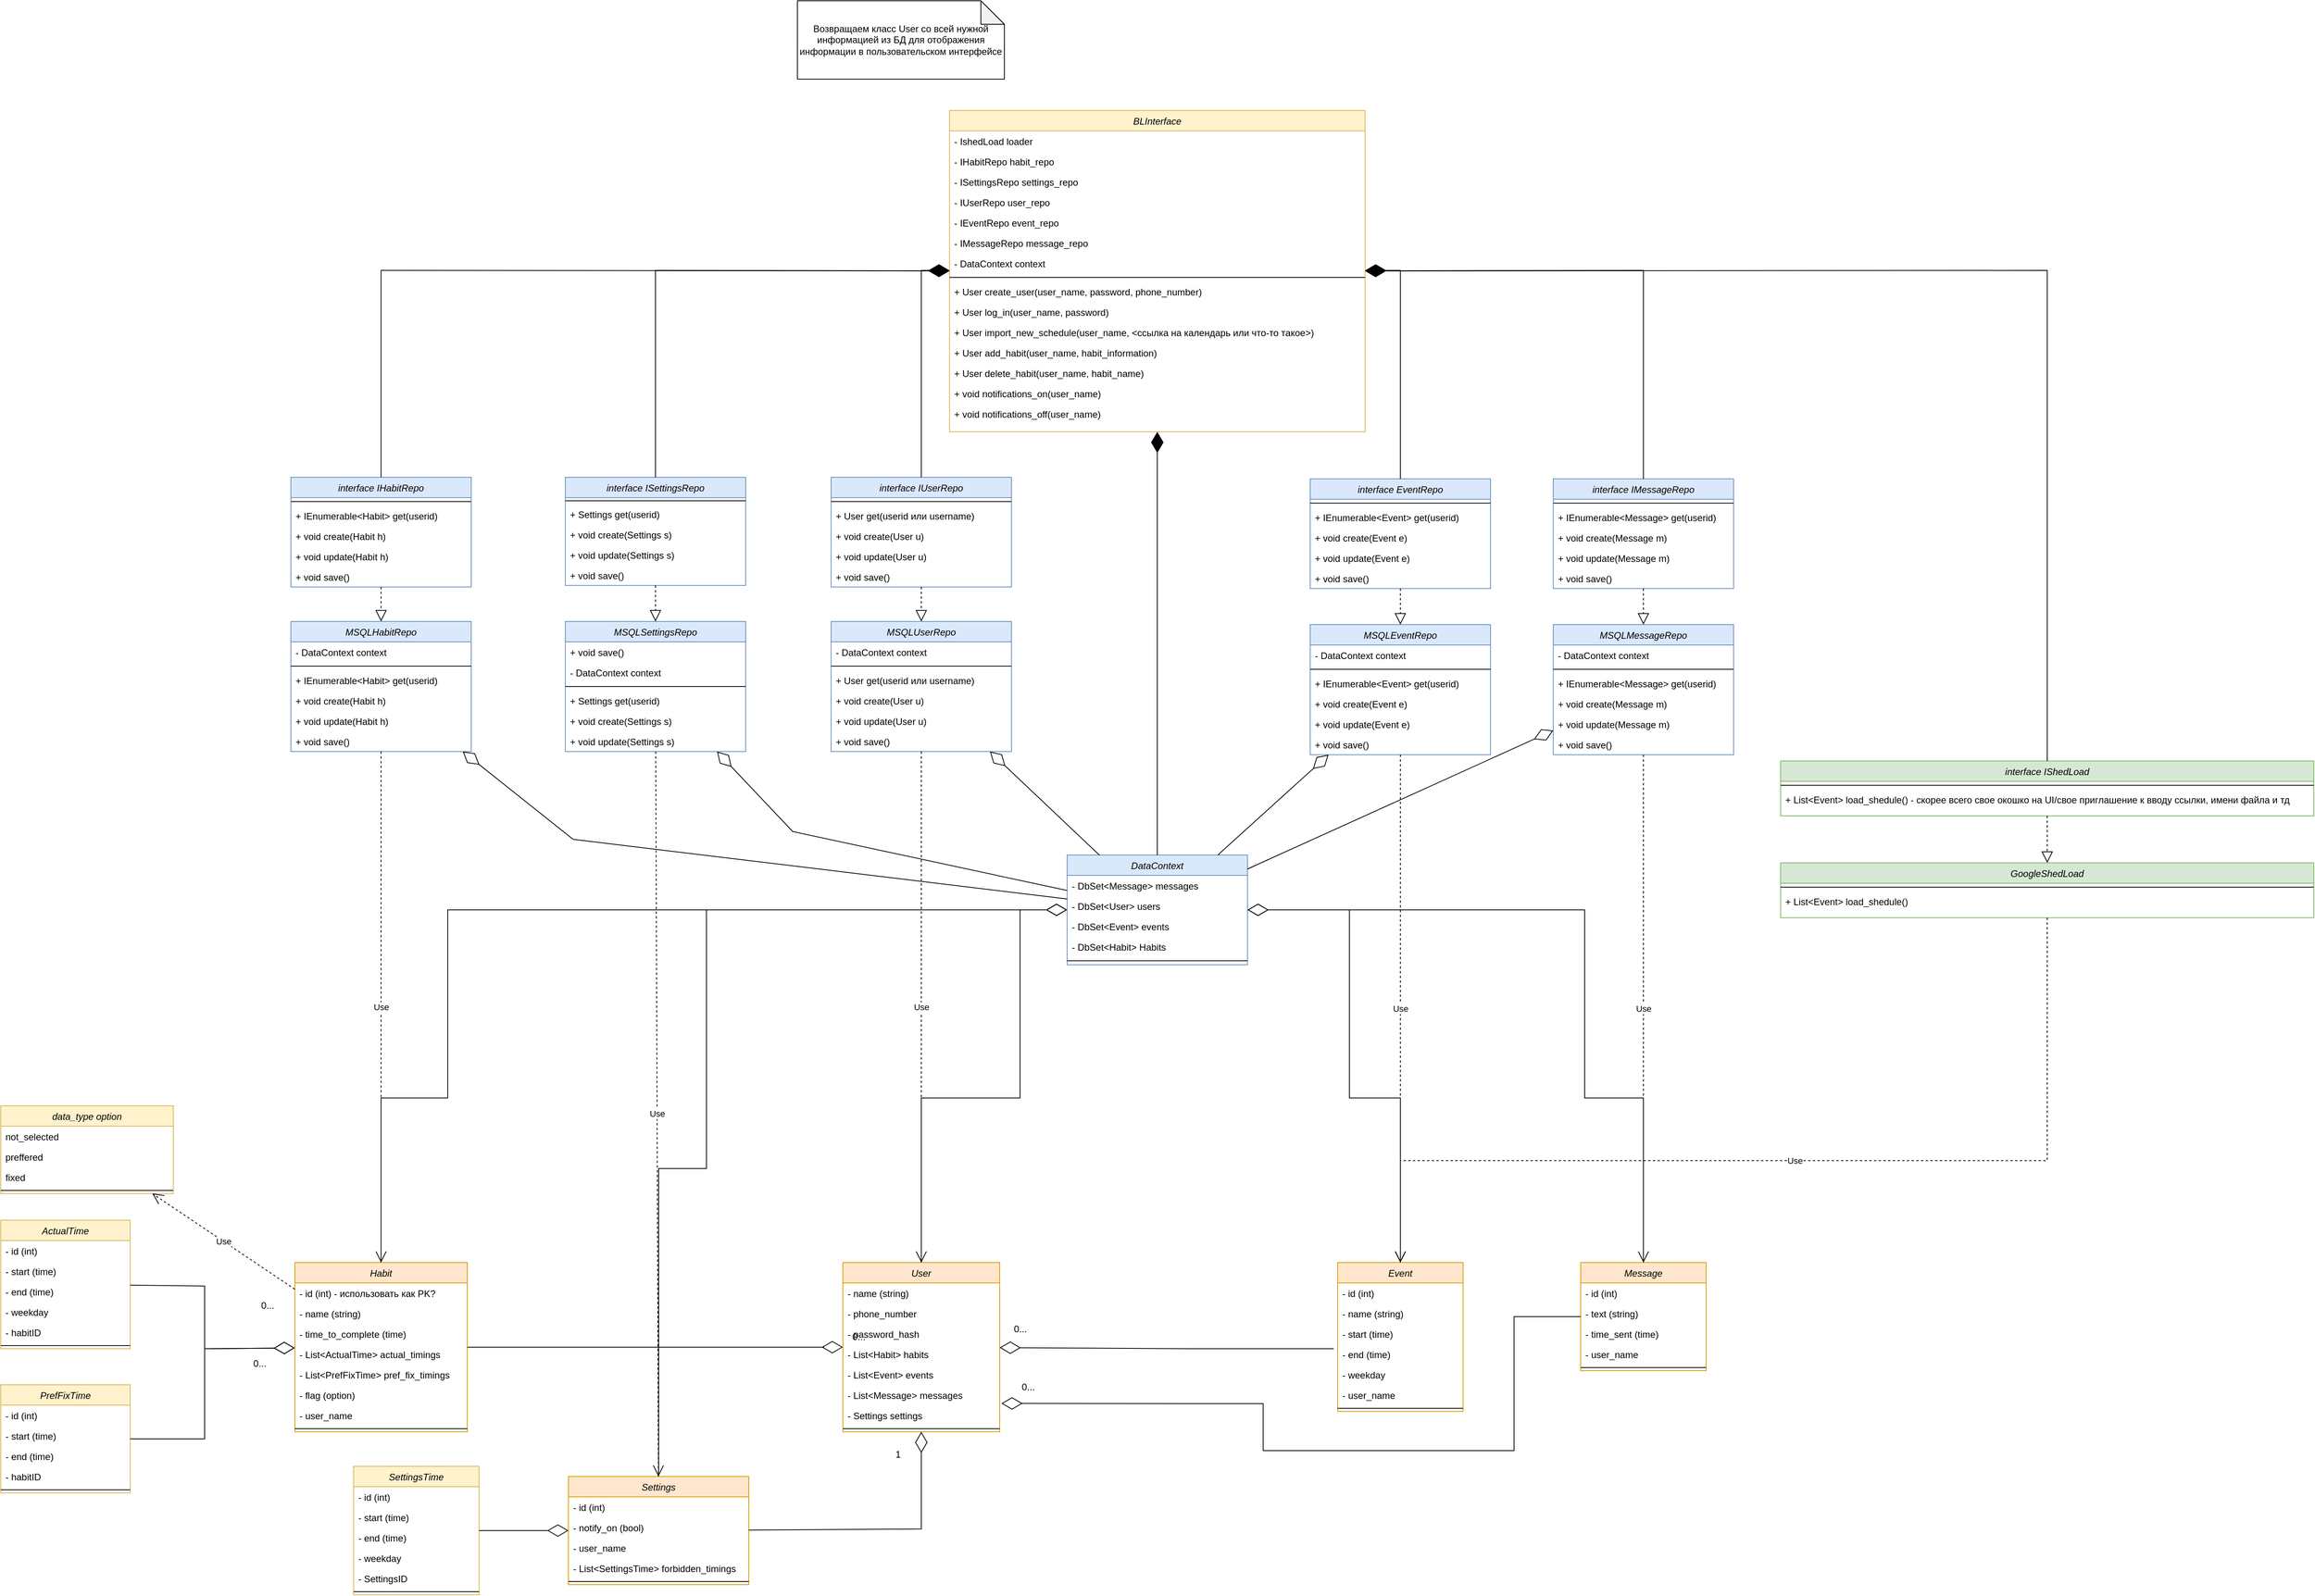 <mxfile version="26.0.16">
  <diagram id="C5RBs43oDa-KdzZeNtuy" name="Page-1">
    <mxGraphModel dx="2395" dy="3411" grid="1" gridSize="10" guides="1" tooltips="1" connect="1" arrows="1" fold="1" page="1" pageScale="1" pageWidth="827" pageHeight="1169" math="0" shadow="0">
      <root>
        <mxCell id="WIyWlLk6GJQsqaUBKTNV-0" />
        <mxCell id="WIyWlLk6GJQsqaUBKTNV-1" parent="WIyWlLk6GJQsqaUBKTNV-0" />
        <mxCell id="zkfFHV4jXpPFQw0GAbJ--0" value="ActualTime" style="swimlane;fontStyle=2;align=center;verticalAlign=top;childLayout=stackLayout;horizontal=1;startSize=26;horizontalStack=0;resizeParent=1;resizeLast=0;collapsible=1;marginBottom=0;rounded=0;shadow=0;strokeWidth=1;fillColor=#fff2cc;strokeColor=#d6b656;" parent="WIyWlLk6GJQsqaUBKTNV-1" vertex="1">
          <mxGeometry x="-680" y="66" width="165" height="164" as="geometry">
            <mxRectangle x="230" y="140" width="160" height="26" as="alternateBounds" />
          </mxGeometry>
        </mxCell>
        <mxCell id="zkfFHV4jXpPFQw0GAbJ--1" value="- id (int)" style="text;align=left;verticalAlign=top;spacingLeft=4;spacingRight=4;overflow=hidden;rotatable=0;points=[[0,0.5],[1,0.5]];portConstraint=eastwest;" parent="zkfFHV4jXpPFQw0GAbJ--0" vertex="1">
          <mxGeometry y="26" width="165" height="26" as="geometry" />
        </mxCell>
        <mxCell id="zkfFHV4jXpPFQw0GAbJ--2" value="- start (time)" style="text;align=left;verticalAlign=top;spacingLeft=4;spacingRight=4;overflow=hidden;rotatable=0;points=[[0,0.5],[1,0.5]];portConstraint=eastwest;rounded=0;shadow=0;html=0;" parent="zkfFHV4jXpPFQw0GAbJ--0" vertex="1">
          <mxGeometry y="52" width="165" height="26" as="geometry" />
        </mxCell>
        <mxCell id="zkfFHV4jXpPFQw0GAbJ--3" value="- end (time)" style="text;align=left;verticalAlign=top;spacingLeft=4;spacingRight=4;overflow=hidden;rotatable=0;points=[[0,0.5],[1,0.5]];portConstraint=eastwest;rounded=0;shadow=0;html=0;" parent="zkfFHV4jXpPFQw0GAbJ--0" vertex="1">
          <mxGeometry y="78" width="165" height="26" as="geometry" />
        </mxCell>
        <mxCell id="riprcVEigBUEvsS6K9Pd-5" value="- weekday" style="text;align=left;verticalAlign=top;spacingLeft=4;spacingRight=4;overflow=hidden;rotatable=0;points=[[0,0.5],[1,0.5]];portConstraint=eastwest;rounded=0;shadow=0;html=0;" parent="zkfFHV4jXpPFQw0GAbJ--0" vertex="1">
          <mxGeometry y="104" width="165" height="26" as="geometry" />
        </mxCell>
        <mxCell id="riprcVEigBUEvsS6K9Pd-16" value="- habitID" style="text;align=left;verticalAlign=top;spacingLeft=4;spacingRight=4;overflow=hidden;rotatable=0;points=[[0,0.5],[1,0.5]];portConstraint=eastwest;rounded=0;shadow=0;html=0;" parent="zkfFHV4jXpPFQw0GAbJ--0" vertex="1">
          <mxGeometry y="130" width="165" height="26" as="geometry" />
        </mxCell>
        <mxCell id="zkfFHV4jXpPFQw0GAbJ--4" value="" style="line;html=1;strokeWidth=1;align=left;verticalAlign=middle;spacingTop=-1;spacingLeft=3;spacingRight=3;rotatable=0;labelPosition=right;points=[];portConstraint=eastwest;" parent="zkfFHV4jXpPFQw0GAbJ--0" vertex="1">
          <mxGeometry y="156" width="165" height="8" as="geometry" />
        </mxCell>
        <mxCell id="riprcVEigBUEvsS6K9Pd-0" value="Habit" style="swimlane;fontStyle=2;align=center;verticalAlign=top;childLayout=stackLayout;horizontal=1;startSize=26;horizontalStack=0;resizeParent=1;resizeLast=0;collapsible=1;marginBottom=0;rounded=0;shadow=0;strokeWidth=1;fillColor=#ffe6cc;strokeColor=#d79b00;" parent="WIyWlLk6GJQsqaUBKTNV-1" vertex="1">
          <mxGeometry x="-305" y="120" width="220" height="216" as="geometry">
            <mxRectangle x="230" y="140" width="160" height="26" as="alternateBounds" />
          </mxGeometry>
        </mxCell>
        <mxCell id="riprcVEigBUEvsS6K9Pd-1" value="- id (int) - использовать как PK?" style="text;align=left;verticalAlign=top;spacingLeft=4;spacingRight=4;overflow=hidden;rotatable=0;points=[[0,0.5],[1,0.5]];portConstraint=eastwest;" parent="riprcVEigBUEvsS6K9Pd-0" vertex="1">
          <mxGeometry y="26" width="220" height="26" as="geometry" />
        </mxCell>
        <mxCell id="riprcVEigBUEvsS6K9Pd-2" value="- name (string)" style="text;align=left;verticalAlign=top;spacingLeft=4;spacingRight=4;overflow=hidden;rotatable=0;points=[[0,0.5],[1,0.5]];portConstraint=eastwest;rounded=0;shadow=0;html=0;" parent="riprcVEigBUEvsS6K9Pd-0" vertex="1">
          <mxGeometry y="52" width="220" height="26" as="geometry" />
        </mxCell>
        <mxCell id="riprcVEigBUEvsS6K9Pd-3" value="- time_to_complete (time)" style="text;align=left;verticalAlign=top;spacingLeft=4;spacingRight=4;overflow=hidden;rotatable=0;points=[[0,0.5],[1,0.5]];portConstraint=eastwest;rounded=0;shadow=0;html=0;" parent="riprcVEigBUEvsS6K9Pd-0" vertex="1">
          <mxGeometry y="78" width="220" height="26" as="geometry" />
        </mxCell>
        <mxCell id="riprcVEigBUEvsS6K9Pd-6" value="- List&lt;ActualTime&gt; actual_timings" style="text;align=left;verticalAlign=top;spacingLeft=4;spacingRight=4;overflow=hidden;rotatable=0;points=[[0,0.5],[1,0.5]];portConstraint=eastwest;rounded=0;shadow=0;html=0;" parent="riprcVEigBUEvsS6K9Pd-0" vertex="1">
          <mxGeometry y="104" width="220" height="26" as="geometry" />
        </mxCell>
        <mxCell id="riprcVEigBUEvsS6K9Pd-27" value="- List&lt;PrefFixTime&gt; pref_fix_timings" style="text;align=left;verticalAlign=top;spacingLeft=4;spacingRight=4;overflow=hidden;rotatable=0;points=[[0,0.5],[1,0.5]];portConstraint=eastwest;rounded=0;shadow=0;html=0;" parent="riprcVEigBUEvsS6K9Pd-0" vertex="1">
          <mxGeometry y="130" width="220" height="26" as="geometry" />
        </mxCell>
        <mxCell id="riprcVEigBUEvsS6K9Pd-28" value="- flag (option)" style="text;align=left;verticalAlign=top;spacingLeft=4;spacingRight=4;overflow=hidden;rotatable=0;points=[[0,0.5],[1,0.5]];portConstraint=eastwest;rounded=0;shadow=0;html=0;" parent="riprcVEigBUEvsS6K9Pd-0" vertex="1">
          <mxGeometry y="156" width="220" height="26" as="geometry" />
        </mxCell>
        <mxCell id="riprcVEigBUEvsS6K9Pd-39" value="- user_name" style="text;align=left;verticalAlign=top;spacingLeft=4;spacingRight=4;overflow=hidden;rotatable=0;points=[[0,0.5],[1,0.5]];portConstraint=eastwest;rounded=0;shadow=0;html=0;" parent="riprcVEigBUEvsS6K9Pd-0" vertex="1">
          <mxGeometry y="182" width="220" height="26" as="geometry" />
        </mxCell>
        <mxCell id="riprcVEigBUEvsS6K9Pd-4" value="" style="line;html=1;strokeWidth=1;align=left;verticalAlign=middle;spacingTop=-1;spacingLeft=3;spacingRight=3;rotatable=0;labelPosition=right;points=[];portConstraint=eastwest;" parent="riprcVEigBUEvsS6K9Pd-0" vertex="1">
          <mxGeometry y="208" width="220" height="8" as="geometry" />
        </mxCell>
        <mxCell id="riprcVEigBUEvsS6K9Pd-7" value="" style="endArrow=diamondThin;endFill=0;endSize=24;html=1;rounded=0;" parent="WIyWlLk6GJQsqaUBKTNV-1" source="zkfFHV4jXpPFQw0GAbJ--0" target="riprcVEigBUEvsS6K9Pd-0" edge="1">
          <mxGeometry width="160" relative="1" as="geometry">
            <mxPoint x="-240" y="200" as="sourcePoint" />
            <mxPoint x="-80" y="200" as="targetPoint" />
            <Array as="points">
              <mxPoint x="-420" y="150" />
              <mxPoint x="-420" y="230" />
            </Array>
          </mxGeometry>
        </mxCell>
        <mxCell id="riprcVEigBUEvsS6K9Pd-8" value="0..." style="text;html=1;align=center;verticalAlign=middle;resizable=0;points=[];autosize=1;strokeColor=none;fillColor=none;" parent="WIyWlLk6GJQsqaUBKTNV-1" vertex="1">
          <mxGeometry x="-360" y="160" width="40" height="30" as="geometry" />
        </mxCell>
        <mxCell id="riprcVEigBUEvsS6K9Pd-10" value="PrefFixTime" style="swimlane;fontStyle=2;align=center;verticalAlign=top;childLayout=stackLayout;horizontal=1;startSize=26;horizontalStack=0;resizeParent=1;resizeLast=0;collapsible=1;marginBottom=0;rounded=0;shadow=0;strokeWidth=1;fillColor=#fff2cc;strokeColor=#d6b656;" parent="WIyWlLk6GJQsqaUBKTNV-1" vertex="1">
          <mxGeometry x="-680" y="276" width="165" height="138" as="geometry">
            <mxRectangle x="230" y="140" width="160" height="26" as="alternateBounds" />
          </mxGeometry>
        </mxCell>
        <mxCell id="riprcVEigBUEvsS6K9Pd-11" value="- id (int)" style="text;align=left;verticalAlign=top;spacingLeft=4;spacingRight=4;overflow=hidden;rotatable=0;points=[[0,0.5],[1,0.5]];portConstraint=eastwest;" parent="riprcVEigBUEvsS6K9Pd-10" vertex="1">
          <mxGeometry y="26" width="165" height="26" as="geometry" />
        </mxCell>
        <mxCell id="riprcVEigBUEvsS6K9Pd-12" value="- start (time)" style="text;align=left;verticalAlign=top;spacingLeft=4;spacingRight=4;overflow=hidden;rotatable=0;points=[[0,0.5],[1,0.5]];portConstraint=eastwest;rounded=0;shadow=0;html=0;" parent="riprcVEigBUEvsS6K9Pd-10" vertex="1">
          <mxGeometry y="52" width="165" height="26" as="geometry" />
        </mxCell>
        <mxCell id="riprcVEigBUEvsS6K9Pd-13" value="- end (time)" style="text;align=left;verticalAlign=top;spacingLeft=4;spacingRight=4;overflow=hidden;rotatable=0;points=[[0,0.5],[1,0.5]];portConstraint=eastwest;rounded=0;shadow=0;html=0;" parent="riprcVEigBUEvsS6K9Pd-10" vertex="1">
          <mxGeometry y="78" width="165" height="26" as="geometry" />
        </mxCell>
        <mxCell id="riprcVEigBUEvsS6K9Pd-17" value="- habitID" style="text;align=left;verticalAlign=top;spacingLeft=4;spacingRight=4;overflow=hidden;rotatable=0;points=[[0,0.5],[1,0.5]];portConstraint=eastwest;rounded=0;shadow=0;html=0;" parent="riprcVEigBUEvsS6K9Pd-10" vertex="1">
          <mxGeometry y="104" width="165" height="26" as="geometry" />
        </mxCell>
        <mxCell id="riprcVEigBUEvsS6K9Pd-15" value="" style="line;html=1;strokeWidth=1;align=left;verticalAlign=middle;spacingTop=-1;spacingLeft=3;spacingRight=3;rotatable=0;labelPosition=right;points=[];portConstraint=eastwest;" parent="riprcVEigBUEvsS6K9Pd-10" vertex="1">
          <mxGeometry y="130" width="165" height="8" as="geometry" />
        </mxCell>
        <mxCell id="riprcVEigBUEvsS6K9Pd-19" value="0..." style="text;html=1;align=center;verticalAlign=middle;resizable=0;points=[];autosize=1;strokeColor=none;fillColor=none;flipH=1;" parent="WIyWlLk6GJQsqaUBKTNV-1" vertex="1">
          <mxGeometry x="-370" y="234" width="40" height="30" as="geometry" />
        </mxCell>
        <mxCell id="riprcVEigBUEvsS6K9Pd-20" value="Event" style="swimlane;fontStyle=2;align=center;verticalAlign=top;childLayout=stackLayout;horizontal=1;startSize=26;horizontalStack=0;resizeParent=1;resizeLast=0;collapsible=1;marginBottom=0;rounded=0;shadow=0;strokeWidth=1;fillColor=#ffe6cc;strokeColor=#d79b00;" parent="WIyWlLk6GJQsqaUBKTNV-1" vertex="1">
          <mxGeometry x="1025" y="120" width="160" height="190" as="geometry">
            <mxRectangle x="230" y="140" width="160" height="26" as="alternateBounds" />
          </mxGeometry>
        </mxCell>
        <mxCell id="riprcVEigBUEvsS6K9Pd-21" value="- id (int)" style="text;align=left;verticalAlign=top;spacingLeft=4;spacingRight=4;overflow=hidden;rotatable=0;points=[[0,0.5],[1,0.5]];portConstraint=eastwest;" parent="riprcVEigBUEvsS6K9Pd-20" vertex="1">
          <mxGeometry y="26" width="160" height="26" as="geometry" />
        </mxCell>
        <mxCell id="riprcVEigBUEvsS6K9Pd-38" value="- name (string)" style="text;align=left;verticalAlign=top;spacingLeft=4;spacingRight=4;overflow=hidden;rotatable=0;points=[[0,0.5],[1,0.5]];portConstraint=eastwest;" parent="riprcVEigBUEvsS6K9Pd-20" vertex="1">
          <mxGeometry y="52" width="160" height="26" as="geometry" />
        </mxCell>
        <mxCell id="riprcVEigBUEvsS6K9Pd-22" value="- start (time)" style="text;align=left;verticalAlign=top;spacingLeft=4;spacingRight=4;overflow=hidden;rotatable=0;points=[[0,0.5],[1,0.5]];portConstraint=eastwest;rounded=0;shadow=0;html=0;" parent="riprcVEigBUEvsS6K9Pd-20" vertex="1">
          <mxGeometry y="78" width="160" height="26" as="geometry" />
        </mxCell>
        <mxCell id="riprcVEigBUEvsS6K9Pd-23" value="- end (time)" style="text;align=left;verticalAlign=top;spacingLeft=4;spacingRight=4;overflow=hidden;rotatable=0;points=[[0,0.5],[1,0.5]];portConstraint=eastwest;rounded=0;shadow=0;html=0;" parent="riprcVEigBUEvsS6K9Pd-20" vertex="1">
          <mxGeometry y="104" width="160" height="26" as="geometry" />
        </mxCell>
        <mxCell id="riprcVEigBUEvsS6K9Pd-24" value="- weekday" style="text;align=left;verticalAlign=top;spacingLeft=4;spacingRight=4;overflow=hidden;rotatable=0;points=[[0,0.5],[1,0.5]];portConstraint=eastwest;rounded=0;shadow=0;html=0;" parent="riprcVEigBUEvsS6K9Pd-20" vertex="1">
          <mxGeometry y="130" width="160" height="26" as="geometry" />
        </mxCell>
        <mxCell id="riprcVEigBUEvsS6K9Pd-25" value="- user_name" style="text;align=left;verticalAlign=top;spacingLeft=4;spacingRight=4;overflow=hidden;rotatable=0;points=[[0,0.5],[1,0.5]];portConstraint=eastwest;rounded=0;shadow=0;html=0;" parent="riprcVEigBUEvsS6K9Pd-20" vertex="1">
          <mxGeometry y="156" width="160" height="26" as="geometry" />
        </mxCell>
        <mxCell id="riprcVEigBUEvsS6K9Pd-26" value="" style="line;html=1;strokeWidth=1;align=left;verticalAlign=middle;spacingTop=-1;spacingLeft=3;spacingRight=3;rotatable=0;labelPosition=right;points=[];portConstraint=eastwest;" parent="riprcVEigBUEvsS6K9Pd-20" vertex="1">
          <mxGeometry y="182" width="160" height="8" as="geometry" />
        </mxCell>
        <mxCell id="riprcVEigBUEvsS6K9Pd-29" value="data_type option" style="swimlane;fontStyle=2;align=center;verticalAlign=top;childLayout=stackLayout;horizontal=1;startSize=26;horizontalStack=0;resizeParent=1;resizeLast=0;collapsible=1;marginBottom=0;rounded=0;shadow=0;strokeWidth=1;fillColor=#fff2cc;strokeColor=#d6b656;" parent="WIyWlLk6GJQsqaUBKTNV-1" vertex="1">
          <mxGeometry x="-680" y="-80" width="220" height="112" as="geometry">
            <mxRectangle x="230" y="140" width="160" height="26" as="alternateBounds" />
          </mxGeometry>
        </mxCell>
        <mxCell id="riprcVEigBUEvsS6K9Pd-30" value="not_selected" style="text;align=left;verticalAlign=top;spacingLeft=4;spacingRight=4;overflow=hidden;rotatable=0;points=[[0,0.5],[1,0.5]];portConstraint=eastwest;" parent="riprcVEigBUEvsS6K9Pd-29" vertex="1">
          <mxGeometry y="26" width="220" height="26" as="geometry" />
        </mxCell>
        <mxCell id="riprcVEigBUEvsS6K9Pd-31" value="preffered" style="text;align=left;verticalAlign=top;spacingLeft=4;spacingRight=4;overflow=hidden;rotatable=0;points=[[0,0.5],[1,0.5]];portConstraint=eastwest;rounded=0;shadow=0;html=0;" parent="riprcVEigBUEvsS6K9Pd-29" vertex="1">
          <mxGeometry y="52" width="220" height="26" as="geometry" />
        </mxCell>
        <mxCell id="riprcVEigBUEvsS6K9Pd-32" value="fixed" style="text;align=left;verticalAlign=top;spacingLeft=4;spacingRight=4;overflow=hidden;rotatable=0;points=[[0,0.5],[1,0.5]];portConstraint=eastwest;rounded=0;shadow=0;html=0;" parent="riprcVEigBUEvsS6K9Pd-29" vertex="1">
          <mxGeometry y="78" width="220" height="26" as="geometry" />
        </mxCell>
        <mxCell id="riprcVEigBUEvsS6K9Pd-36" value="" style="line;html=1;strokeWidth=1;align=left;verticalAlign=middle;spacingTop=-1;spacingLeft=3;spacingRight=3;rotatable=0;labelPosition=right;points=[];portConstraint=eastwest;" parent="riprcVEigBUEvsS6K9Pd-29" vertex="1">
          <mxGeometry y="104" width="220" height="8" as="geometry" />
        </mxCell>
        <mxCell id="riprcVEigBUEvsS6K9Pd-37" value="Use" style="endArrow=open;endSize=12;dashed=1;html=1;rounded=0;" parent="WIyWlLk6GJQsqaUBKTNV-1" source="riprcVEigBUEvsS6K9Pd-0" target="riprcVEigBUEvsS6K9Pd-29" edge="1">
          <mxGeometry width="160" relative="1" as="geometry">
            <mxPoint x="-40" y="250" as="sourcePoint" />
            <mxPoint x="120" y="250" as="targetPoint" />
          </mxGeometry>
        </mxCell>
        <mxCell id="riprcVEigBUEvsS6K9Pd-40" value="User" style="swimlane;fontStyle=2;align=center;verticalAlign=top;childLayout=stackLayout;horizontal=1;startSize=26;horizontalStack=0;resizeParent=1;resizeLast=0;collapsible=1;marginBottom=0;rounded=0;shadow=0;strokeWidth=1;fillColor=#ffe6cc;strokeColor=#d79b00;" parent="WIyWlLk6GJQsqaUBKTNV-1" vertex="1">
          <mxGeometry x="394" y="120" width="200" height="216" as="geometry">
            <mxRectangle x="230" y="140" width="160" height="26" as="alternateBounds" />
          </mxGeometry>
        </mxCell>
        <mxCell id="riprcVEigBUEvsS6K9Pd-42" value="- name (string)" style="text;align=left;verticalAlign=top;spacingLeft=4;spacingRight=4;overflow=hidden;rotatable=0;points=[[0,0.5],[1,0.5]];portConstraint=eastwest;" parent="riprcVEigBUEvsS6K9Pd-40" vertex="1">
          <mxGeometry y="26" width="200" height="26" as="geometry" />
        </mxCell>
        <mxCell id="riprcVEigBUEvsS6K9Pd-43" value="- phone_number" style="text;align=left;verticalAlign=top;spacingLeft=4;spacingRight=4;overflow=hidden;rotatable=0;points=[[0,0.5],[1,0.5]];portConstraint=eastwest;rounded=0;shadow=0;html=0;" parent="riprcVEigBUEvsS6K9Pd-40" vertex="1">
          <mxGeometry y="52" width="200" height="26" as="geometry" />
        </mxCell>
        <mxCell id="riprcVEigBUEvsS6K9Pd-44" value="- password_hash" style="text;align=left;verticalAlign=top;spacingLeft=4;spacingRight=4;overflow=hidden;rotatable=0;points=[[0,0.5],[1,0.5]];portConstraint=eastwest;rounded=0;shadow=0;html=0;" parent="riprcVEigBUEvsS6K9Pd-40" vertex="1">
          <mxGeometry y="78" width="200" height="26" as="geometry" />
        </mxCell>
        <mxCell id="riprcVEigBUEvsS6K9Pd-45" value="- List&lt;Habit&gt; habits" style="text;align=left;verticalAlign=top;spacingLeft=4;spacingRight=4;overflow=hidden;rotatable=0;points=[[0,0.5],[1,0.5]];portConstraint=eastwest;rounded=0;shadow=0;html=0;" parent="riprcVEigBUEvsS6K9Pd-40" vertex="1">
          <mxGeometry y="104" width="200" height="26" as="geometry" />
        </mxCell>
        <mxCell id="riprcVEigBUEvsS6K9Pd-46" value="- List&lt;Event&gt; events" style="text;align=left;verticalAlign=top;spacingLeft=4;spacingRight=4;overflow=hidden;rotatable=0;points=[[0,0.5],[1,0.5]];portConstraint=eastwest;rounded=0;shadow=0;html=0;" parent="riprcVEigBUEvsS6K9Pd-40" vertex="1">
          <mxGeometry y="130" width="200" height="26" as="geometry" />
        </mxCell>
        <mxCell id="riprcVEigBUEvsS6K9Pd-48" value="- List&lt;Message&gt; messages" style="text;align=left;verticalAlign=top;spacingLeft=4;spacingRight=4;overflow=hidden;rotatable=0;points=[[0,0.5],[1,0.5]];portConstraint=eastwest;rounded=0;shadow=0;html=0;" parent="riprcVEigBUEvsS6K9Pd-40" vertex="1">
          <mxGeometry y="156" width="200" height="26" as="geometry" />
        </mxCell>
        <mxCell id="riprcVEigBUEvsS6K9Pd-62" value="- Settings settings" style="text;align=left;verticalAlign=top;spacingLeft=4;spacingRight=4;overflow=hidden;rotatable=0;points=[[0,0.5],[1,0.5]];portConstraint=eastwest;rounded=0;shadow=0;html=0;" parent="riprcVEigBUEvsS6K9Pd-40" vertex="1">
          <mxGeometry y="182" width="200" height="26" as="geometry" />
        </mxCell>
        <mxCell id="riprcVEigBUEvsS6K9Pd-47" value="" style="line;html=1;strokeWidth=1;align=left;verticalAlign=middle;spacingTop=-1;spacingLeft=3;spacingRight=3;rotatable=0;labelPosition=right;points=[];portConstraint=eastwest;" parent="riprcVEigBUEvsS6K9Pd-40" vertex="1">
          <mxGeometry y="208" width="200" height="8" as="geometry" />
        </mxCell>
        <mxCell id="riprcVEigBUEvsS6K9Pd-49" value="" style="endArrow=diamondThin;endFill=0;endSize=24;html=1;rounded=0;" parent="WIyWlLk6GJQsqaUBKTNV-1" source="riprcVEigBUEvsS6K9Pd-0" target="riprcVEigBUEvsS6K9Pd-40" edge="1">
          <mxGeometry width="160" relative="1" as="geometry">
            <mxPoint x="530" y="500" as="sourcePoint" />
            <mxPoint x="690" y="500" as="targetPoint" />
            <Array as="points">
              <mxPoint x="370" y="228" />
            </Array>
          </mxGeometry>
        </mxCell>
        <mxCell id="riprcVEigBUEvsS6K9Pd-51" value="" style="endArrow=diamondThin;endFill=0;endSize=24;html=1;rounded=0;" parent="WIyWlLk6GJQsqaUBKTNV-1" target="riprcVEigBUEvsS6K9Pd-40" edge="1">
          <mxGeometry width="160" relative="1" as="geometry">
            <mxPoint x="1020" y="230" as="sourcePoint" />
            <mxPoint x="1230" y="510" as="targetPoint" />
            <Array as="points">
              <mxPoint x="960" y="230" />
              <mxPoint x="840" y="230" />
            </Array>
          </mxGeometry>
        </mxCell>
        <mxCell id="riprcVEigBUEvsS6K9Pd-52" value="Message" style="swimlane;fontStyle=2;align=center;verticalAlign=top;childLayout=stackLayout;horizontal=1;startSize=26;horizontalStack=0;resizeParent=1;resizeLast=0;collapsible=1;marginBottom=0;rounded=0;shadow=0;strokeWidth=1;fillColor=#ffe6cc;strokeColor=#d79b00;" parent="WIyWlLk6GJQsqaUBKTNV-1" vertex="1">
          <mxGeometry x="1335" y="120" width="160" height="138" as="geometry">
            <mxRectangle x="230" y="140" width="160" height="26" as="alternateBounds" />
          </mxGeometry>
        </mxCell>
        <mxCell id="riprcVEigBUEvsS6K9Pd-53" value="- id (int)" style="text;align=left;verticalAlign=top;spacingLeft=4;spacingRight=4;overflow=hidden;rotatable=0;points=[[0,0.5],[1,0.5]];portConstraint=eastwest;" parent="riprcVEigBUEvsS6K9Pd-52" vertex="1">
          <mxGeometry y="26" width="160" height="26" as="geometry" />
        </mxCell>
        <mxCell id="riprcVEigBUEvsS6K9Pd-54" value="- text (string)" style="text;align=left;verticalAlign=top;spacingLeft=4;spacingRight=4;overflow=hidden;rotatable=0;points=[[0,0.5],[1,0.5]];portConstraint=eastwest;" parent="riprcVEigBUEvsS6K9Pd-52" vertex="1">
          <mxGeometry y="52" width="160" height="26" as="geometry" />
        </mxCell>
        <mxCell id="riprcVEigBUEvsS6K9Pd-55" value="- time_sent (time)" style="text;align=left;verticalAlign=top;spacingLeft=4;spacingRight=4;overflow=hidden;rotatable=0;points=[[0,0.5],[1,0.5]];portConstraint=eastwest;rounded=0;shadow=0;html=0;" parent="riprcVEigBUEvsS6K9Pd-52" vertex="1">
          <mxGeometry y="78" width="160" height="26" as="geometry" />
        </mxCell>
        <mxCell id="riprcVEigBUEvsS6K9Pd-56" value="- user_name" style="text;align=left;verticalAlign=top;spacingLeft=4;spacingRight=4;overflow=hidden;rotatable=0;points=[[0,0.5],[1,0.5]];portConstraint=eastwest;rounded=0;shadow=0;html=0;" parent="riprcVEigBUEvsS6K9Pd-52" vertex="1">
          <mxGeometry y="104" width="160" height="26" as="geometry" />
        </mxCell>
        <mxCell id="riprcVEigBUEvsS6K9Pd-59" value="" style="line;html=1;strokeWidth=1;align=left;verticalAlign=middle;spacingTop=-1;spacingLeft=3;spacingRight=3;rotatable=0;labelPosition=right;points=[];portConstraint=eastwest;" parent="riprcVEigBUEvsS6K9Pd-52" vertex="1">
          <mxGeometry y="130" width="160" height="8" as="geometry" />
        </mxCell>
        <mxCell id="riprcVEigBUEvsS6K9Pd-63" value="Settings" style="swimlane;fontStyle=2;align=center;verticalAlign=top;childLayout=stackLayout;horizontal=1;startSize=26;horizontalStack=0;resizeParent=1;resizeLast=0;collapsible=1;marginBottom=0;rounded=0;shadow=0;strokeWidth=1;fillColor=#ffe6cc;strokeColor=#d79b00;" parent="WIyWlLk6GJQsqaUBKTNV-1" vertex="1">
          <mxGeometry x="44" y="393" width="230" height="138" as="geometry">
            <mxRectangle x="230" y="140" width="160" height="26" as="alternateBounds" />
          </mxGeometry>
        </mxCell>
        <mxCell id="riprcVEigBUEvsS6K9Pd-64" value="- id (int)" style="text;align=left;verticalAlign=top;spacingLeft=4;spacingRight=4;overflow=hidden;rotatable=0;points=[[0,0.5],[1,0.5]];portConstraint=eastwest;" parent="riprcVEigBUEvsS6K9Pd-63" vertex="1">
          <mxGeometry y="26" width="230" height="26" as="geometry" />
        </mxCell>
        <mxCell id="riprcVEigBUEvsS6K9Pd-65" value="- notify_on (bool)" style="text;align=left;verticalAlign=top;spacingLeft=4;spacingRight=4;overflow=hidden;rotatable=0;points=[[0,0.5],[1,0.5]];portConstraint=eastwest;" parent="riprcVEigBUEvsS6K9Pd-63" vertex="1">
          <mxGeometry y="52" width="230" height="26" as="geometry" />
        </mxCell>
        <mxCell id="riprcVEigBUEvsS6K9Pd-66" value="- user_name" style="text;align=left;verticalAlign=top;spacingLeft=4;spacingRight=4;overflow=hidden;rotatable=0;points=[[0,0.5],[1,0.5]];portConstraint=eastwest;rounded=0;shadow=0;html=0;" parent="riprcVEigBUEvsS6K9Pd-63" vertex="1">
          <mxGeometry y="78" width="230" height="26" as="geometry" />
        </mxCell>
        <mxCell id="riprcVEigBUEvsS6K9Pd-67" value="- List&lt;SettingsTime&gt; forbidden_timings" style="text;align=left;verticalAlign=top;spacingLeft=4;spacingRight=4;overflow=hidden;rotatable=0;points=[[0,0.5],[1,0.5]];portConstraint=eastwest;rounded=0;shadow=0;html=0;" parent="riprcVEigBUEvsS6K9Pd-63" vertex="1">
          <mxGeometry y="104" width="230" height="26" as="geometry" />
        </mxCell>
        <mxCell id="riprcVEigBUEvsS6K9Pd-68" value="" style="line;html=1;strokeWidth=1;align=left;verticalAlign=middle;spacingTop=-1;spacingLeft=3;spacingRight=3;rotatable=0;labelPosition=right;points=[];portConstraint=eastwest;" parent="riprcVEigBUEvsS6K9Pd-63" vertex="1">
          <mxGeometry y="130" width="230" height="8" as="geometry" />
        </mxCell>
        <mxCell id="riprcVEigBUEvsS6K9Pd-69" value="" style="endArrow=diamondThin;endFill=0;endSize=24;html=1;rounded=0;" parent="WIyWlLk6GJQsqaUBKTNV-1" source="riprcVEigBUEvsS6K9Pd-63" target="riprcVEigBUEvsS6K9Pd-40" edge="1">
          <mxGeometry width="160" relative="1" as="geometry">
            <mxPoint x="470" y="750" as="sourcePoint" />
            <mxPoint x="630" y="750" as="targetPoint" />
            <Array as="points">
              <mxPoint x="494" y="460" />
            </Array>
          </mxGeometry>
        </mxCell>
        <mxCell id="riprcVEigBUEvsS6K9Pd-70" value="0..." style="text;html=1;align=center;verticalAlign=middle;resizable=0;points=[];autosize=1;strokeColor=none;fillColor=none;" parent="WIyWlLk6GJQsqaUBKTNV-1" vertex="1">
          <mxGeometry x="600" y="190" width="40" height="30" as="geometry" />
        </mxCell>
        <mxCell id="riprcVEigBUEvsS6K9Pd-71" value="0..." style="text;html=1;align=center;verticalAlign=middle;resizable=0;points=[];autosize=1;strokeColor=none;fillColor=none;" parent="WIyWlLk6GJQsqaUBKTNV-1" vertex="1">
          <mxGeometry x="610" y="264" width="40" height="30" as="geometry" />
        </mxCell>
        <mxCell id="riprcVEigBUEvsS6K9Pd-72" value="0..." style="text;html=1;align=center;verticalAlign=middle;resizable=0;points=[];autosize=1;strokeColor=none;fillColor=none;" parent="WIyWlLk6GJQsqaUBKTNV-1" vertex="1">
          <mxGeometry x="394" y="200" width="40" height="30" as="geometry" />
        </mxCell>
        <mxCell id="riprcVEigBUEvsS6K9Pd-73" value="1" style="text;html=1;align=center;verticalAlign=middle;resizable=0;points=[];autosize=1;strokeColor=none;fillColor=none;" parent="WIyWlLk6GJQsqaUBKTNV-1" vertex="1">
          <mxGeometry x="449" y="350" width="30" height="30" as="geometry" />
        </mxCell>
        <mxCell id="riprcVEigBUEvsS6K9Pd-74" value="" style="endArrow=diamondThin;endFill=0;endSize=24;html=1;rounded=0;entryX=1.011;entryY=0.915;entryDx=0;entryDy=0;entryPerimeter=0;" parent="WIyWlLk6GJQsqaUBKTNV-1" source="riprcVEigBUEvsS6K9Pd-52" target="riprcVEigBUEvsS6K9Pd-48" edge="1">
          <mxGeometry width="160" relative="1" as="geometry">
            <mxPoint x="970" y="618" as="sourcePoint" />
            <mxPoint x="900" y="549" as="targetPoint" />
            <Array as="points">
              <mxPoint x="1250" y="189" />
              <mxPoint x="1250" y="360" />
              <mxPoint x="930" y="360" />
              <mxPoint x="930" y="300" />
            </Array>
          </mxGeometry>
        </mxCell>
        <mxCell id="riprcVEigBUEvsS6K9Pd-76" value="SettingsTime" style="swimlane;fontStyle=2;align=center;verticalAlign=top;childLayout=stackLayout;horizontal=1;startSize=26;horizontalStack=0;resizeParent=1;resizeLast=0;collapsible=1;marginBottom=0;rounded=0;shadow=0;strokeWidth=1;fillColor=#fff2cc;strokeColor=#d6b656;" parent="WIyWlLk6GJQsqaUBKTNV-1" vertex="1">
          <mxGeometry x="-230" y="380" width="160" height="164" as="geometry">
            <mxRectangle x="230" y="140" width="160" height="26" as="alternateBounds" />
          </mxGeometry>
        </mxCell>
        <mxCell id="riprcVEigBUEvsS6K9Pd-77" value="- id (int)" style="text;align=left;verticalAlign=top;spacingLeft=4;spacingRight=4;overflow=hidden;rotatable=0;points=[[0,0.5],[1,0.5]];portConstraint=eastwest;" parent="riprcVEigBUEvsS6K9Pd-76" vertex="1">
          <mxGeometry y="26" width="160" height="26" as="geometry" />
        </mxCell>
        <mxCell id="riprcVEigBUEvsS6K9Pd-78" value="- start (time)" style="text;align=left;verticalAlign=top;spacingLeft=4;spacingRight=4;overflow=hidden;rotatable=0;points=[[0,0.5],[1,0.5]];portConstraint=eastwest;rounded=0;shadow=0;html=0;" parent="riprcVEigBUEvsS6K9Pd-76" vertex="1">
          <mxGeometry y="52" width="160" height="26" as="geometry" />
        </mxCell>
        <mxCell id="riprcVEigBUEvsS6K9Pd-79" value="- end (time)" style="text;align=left;verticalAlign=top;spacingLeft=4;spacingRight=4;overflow=hidden;rotatable=0;points=[[0,0.5],[1,0.5]];portConstraint=eastwest;rounded=0;shadow=0;html=0;" parent="riprcVEigBUEvsS6K9Pd-76" vertex="1">
          <mxGeometry y="78" width="160" height="26" as="geometry" />
        </mxCell>
        <mxCell id="riprcVEigBUEvsS6K9Pd-80" value="- weekday" style="text;align=left;verticalAlign=top;spacingLeft=4;spacingRight=4;overflow=hidden;rotatable=0;points=[[0,0.5],[1,0.5]];portConstraint=eastwest;rounded=0;shadow=0;html=0;" parent="riprcVEigBUEvsS6K9Pd-76" vertex="1">
          <mxGeometry y="104" width="160" height="26" as="geometry" />
        </mxCell>
        <mxCell id="riprcVEigBUEvsS6K9Pd-81" value="- SettingsID" style="text;align=left;verticalAlign=top;spacingLeft=4;spacingRight=4;overflow=hidden;rotatable=0;points=[[0,0.5],[1,0.5]];portConstraint=eastwest;rounded=0;shadow=0;html=0;" parent="riprcVEigBUEvsS6K9Pd-76" vertex="1">
          <mxGeometry y="130" width="160" height="26" as="geometry" />
        </mxCell>
        <mxCell id="riprcVEigBUEvsS6K9Pd-82" value="" style="line;html=1;strokeWidth=1;align=left;verticalAlign=middle;spacingTop=-1;spacingLeft=3;spacingRight=3;rotatable=0;labelPosition=right;points=[];portConstraint=eastwest;" parent="riprcVEigBUEvsS6K9Pd-76" vertex="1">
          <mxGeometry y="156" width="160" height="8" as="geometry" />
        </mxCell>
        <mxCell id="riprcVEigBUEvsS6K9Pd-83" value="" style="endArrow=diamondThin;endFill=0;endSize=24;html=1;rounded=0;" parent="WIyWlLk6GJQsqaUBKTNV-1" source="riprcVEigBUEvsS6K9Pd-76" target="riprcVEigBUEvsS6K9Pd-63" edge="1">
          <mxGeometry width="160" relative="1" as="geometry">
            <mxPoint x="-40" y="484.47" as="sourcePoint" />
            <mxPoint x="120" y="484.47" as="targetPoint" />
          </mxGeometry>
        </mxCell>
        <mxCell id="riprcVEigBUEvsS6K9Pd-84" value="interface ISettingsRepo" style="swimlane;fontStyle=2;align=center;verticalAlign=top;childLayout=stackLayout;horizontal=1;startSize=26;horizontalStack=0;resizeParent=1;resizeLast=0;collapsible=1;marginBottom=0;rounded=0;shadow=0;strokeWidth=1;fillColor=#dae8fc;strokeColor=#6c8ebf;" parent="WIyWlLk6GJQsqaUBKTNV-1" vertex="1">
          <mxGeometry x="40" y="-882" width="230" height="138" as="geometry">
            <mxRectangle x="230" y="140" width="160" height="26" as="alternateBounds" />
          </mxGeometry>
        </mxCell>
        <mxCell id="riprcVEigBUEvsS6K9Pd-90" value="" style="line;html=1;strokeWidth=1;align=left;verticalAlign=middle;spacingTop=-1;spacingLeft=3;spacingRight=3;rotatable=0;labelPosition=right;points=[];portConstraint=eastwest;" parent="riprcVEigBUEvsS6K9Pd-84" vertex="1">
          <mxGeometry y="26" width="230" height="8" as="geometry" />
        </mxCell>
        <mxCell id="riprcVEigBUEvsS6K9Pd-85" value="+ Settings get(userid)" style="text;align=left;verticalAlign=top;spacingLeft=4;spacingRight=4;overflow=hidden;rotatable=0;points=[[0,0.5],[1,0.5]];portConstraint=eastwest;" parent="riprcVEigBUEvsS6K9Pd-84" vertex="1">
          <mxGeometry y="34" width="230" height="26" as="geometry" />
        </mxCell>
        <mxCell id="riprcVEigBUEvsS6K9Pd-86" value="+ void create(Settings s)" style="text;align=left;verticalAlign=top;spacingLeft=4;spacingRight=4;overflow=hidden;rotatable=0;points=[[0,0.5],[1,0.5]];portConstraint=eastwest;rounded=0;shadow=0;html=0;" parent="riprcVEigBUEvsS6K9Pd-84" vertex="1">
          <mxGeometry y="60" width="230" height="26" as="geometry" />
        </mxCell>
        <mxCell id="riprcVEigBUEvsS6K9Pd-87" value="+ void update(Settings s)" style="text;align=left;verticalAlign=top;spacingLeft=4;spacingRight=4;overflow=hidden;rotatable=0;points=[[0,0.5],[1,0.5]];portConstraint=eastwest;rounded=0;shadow=0;html=0;" parent="riprcVEigBUEvsS6K9Pd-84" vertex="1">
          <mxGeometry y="86" width="230" height="26" as="geometry" />
        </mxCell>
        <mxCell id="riprcVEigBUEvsS6K9Pd-88" value="+ void save()" style="text;align=left;verticalAlign=top;spacingLeft=4;spacingRight=4;overflow=hidden;rotatable=0;points=[[0,0.5],[1,0.5]];portConstraint=eastwest;rounded=0;shadow=0;html=0;" parent="riprcVEigBUEvsS6K9Pd-84" vertex="1">
          <mxGeometry y="112" width="230" height="26" as="geometry" />
        </mxCell>
        <mxCell id="riprcVEigBUEvsS6K9Pd-92" value="interface IMessageRepo" style="swimlane;fontStyle=2;align=center;verticalAlign=top;childLayout=stackLayout;horizontal=1;startSize=26;horizontalStack=0;resizeParent=1;resizeLast=0;collapsible=1;marginBottom=0;rounded=0;shadow=0;strokeWidth=1;fillColor=#dae8fc;strokeColor=#6c8ebf;" parent="WIyWlLk6GJQsqaUBKTNV-1" vertex="1">
          <mxGeometry x="1300" y="-880" width="230" height="140" as="geometry">
            <mxRectangle x="230" y="140" width="160" height="26" as="alternateBounds" />
          </mxGeometry>
        </mxCell>
        <mxCell id="riprcVEigBUEvsS6K9Pd-98" value="" style="line;html=1;strokeWidth=1;align=left;verticalAlign=middle;spacingTop=-1;spacingLeft=3;spacingRight=3;rotatable=0;labelPosition=right;points=[];portConstraint=eastwest;" parent="riprcVEigBUEvsS6K9Pd-92" vertex="1">
          <mxGeometry y="26" width="230" height="10" as="geometry" />
        </mxCell>
        <mxCell id="riprcVEigBUEvsS6K9Pd-93" value="+ IEnumerable&lt;Message&gt; get(userid)" style="text;align=left;verticalAlign=top;spacingLeft=4;spacingRight=4;overflow=hidden;rotatable=0;points=[[0,0.5],[1,0.5]];portConstraint=eastwest;" parent="riprcVEigBUEvsS6K9Pd-92" vertex="1">
          <mxGeometry y="36" width="230" height="26" as="geometry" />
        </mxCell>
        <mxCell id="riprcVEigBUEvsS6K9Pd-94" value="+ void create(Message m)" style="text;align=left;verticalAlign=top;spacingLeft=4;spacingRight=4;overflow=hidden;rotatable=0;points=[[0,0.5],[1,0.5]];portConstraint=eastwest;rounded=0;shadow=0;html=0;" parent="riprcVEigBUEvsS6K9Pd-92" vertex="1">
          <mxGeometry y="62" width="230" height="26" as="geometry" />
        </mxCell>
        <mxCell id="riprcVEigBUEvsS6K9Pd-95" value="+ void update(Message m)" style="text;align=left;verticalAlign=top;spacingLeft=4;spacingRight=4;overflow=hidden;rotatable=0;points=[[0,0.5],[1,0.5]];portConstraint=eastwest;rounded=0;shadow=0;html=0;" parent="riprcVEigBUEvsS6K9Pd-92" vertex="1">
          <mxGeometry y="88" width="230" height="26" as="geometry" />
        </mxCell>
        <mxCell id="riprcVEigBUEvsS6K9Pd-96" value="+ void save()" style="text;align=left;verticalAlign=top;spacingLeft=4;spacingRight=4;overflow=hidden;rotatable=0;points=[[0,0.5],[1,0.5]];portConstraint=eastwest;rounded=0;shadow=0;html=0;" parent="riprcVEigBUEvsS6K9Pd-92" vertex="1">
          <mxGeometry y="114" width="230" height="26" as="geometry" />
        </mxCell>
        <mxCell id="riprcVEigBUEvsS6K9Pd-99" value="interface EventRepo" style="swimlane;fontStyle=2;align=center;verticalAlign=top;childLayout=stackLayout;horizontal=1;startSize=26;horizontalStack=0;resizeParent=1;resizeLast=0;collapsible=1;marginBottom=0;rounded=0;shadow=0;strokeWidth=1;fillColor=#dae8fc;strokeColor=#6c8ebf;gradientColor=none;" parent="WIyWlLk6GJQsqaUBKTNV-1" vertex="1">
          <mxGeometry x="990" y="-880" width="230" height="140" as="geometry">
            <mxRectangle x="230" y="140" width="160" height="26" as="alternateBounds" />
          </mxGeometry>
        </mxCell>
        <mxCell id="riprcVEigBUEvsS6K9Pd-104" value="" style="line;html=1;strokeWidth=1;align=left;verticalAlign=middle;spacingTop=-1;spacingLeft=3;spacingRight=3;rotatable=0;labelPosition=right;points=[];portConstraint=eastwest;" parent="riprcVEigBUEvsS6K9Pd-99" vertex="1">
          <mxGeometry y="26" width="230" height="10" as="geometry" />
        </mxCell>
        <mxCell id="riprcVEigBUEvsS6K9Pd-100" value="+ IEnumerable&lt;Event&gt; get(userid)" style="text;align=left;verticalAlign=top;spacingLeft=4;spacingRight=4;overflow=hidden;rotatable=0;points=[[0,0.5],[1,0.5]];portConstraint=eastwest;" parent="riprcVEigBUEvsS6K9Pd-99" vertex="1">
          <mxGeometry y="36" width="230" height="26" as="geometry" />
        </mxCell>
        <mxCell id="riprcVEigBUEvsS6K9Pd-101" value="+ void create(Event e)" style="text;align=left;verticalAlign=top;spacingLeft=4;spacingRight=4;overflow=hidden;rotatable=0;points=[[0,0.5],[1,0.5]];portConstraint=eastwest;rounded=0;shadow=0;html=0;" parent="riprcVEigBUEvsS6K9Pd-99" vertex="1">
          <mxGeometry y="62" width="230" height="26" as="geometry" />
        </mxCell>
        <mxCell id="riprcVEigBUEvsS6K9Pd-102" value="+ void update(Event e)" style="text;align=left;verticalAlign=top;spacingLeft=4;spacingRight=4;overflow=hidden;rotatable=0;points=[[0,0.5],[1,0.5]];portConstraint=eastwest;rounded=0;shadow=0;html=0;" parent="riprcVEigBUEvsS6K9Pd-99" vertex="1">
          <mxGeometry y="88" width="230" height="26" as="geometry" />
        </mxCell>
        <mxCell id="riprcVEigBUEvsS6K9Pd-103" value="+ void save()" style="text;align=left;verticalAlign=top;spacingLeft=4;spacingRight=4;overflow=hidden;rotatable=0;points=[[0,0.5],[1,0.5]];portConstraint=eastwest;rounded=0;shadow=0;html=0;" parent="riprcVEigBUEvsS6K9Pd-99" vertex="1">
          <mxGeometry y="114" width="230" height="26" as="geometry" />
        </mxCell>
        <mxCell id="riprcVEigBUEvsS6K9Pd-105" value="interface IHabitRepo" style="swimlane;fontStyle=2;align=center;verticalAlign=top;childLayout=stackLayout;horizontal=1;startSize=26;horizontalStack=0;resizeParent=1;resizeLast=0;collapsible=1;marginBottom=0;rounded=0;shadow=0;strokeWidth=1;fillColor=#dae8fc;strokeColor=#6c8ebf;" parent="WIyWlLk6GJQsqaUBKTNV-1" vertex="1">
          <mxGeometry x="-310" y="-882" width="230" height="140" as="geometry">
            <mxRectangle x="230" y="140" width="160" height="26" as="alternateBounds" />
          </mxGeometry>
        </mxCell>
        <mxCell id="riprcVEigBUEvsS6K9Pd-110" value="" style="line;html=1;strokeWidth=1;align=left;verticalAlign=middle;spacingTop=-1;spacingLeft=3;spacingRight=3;rotatable=0;labelPosition=right;points=[];portConstraint=eastwest;" parent="riprcVEigBUEvsS6K9Pd-105" vertex="1">
          <mxGeometry y="26" width="230" height="10" as="geometry" />
        </mxCell>
        <mxCell id="riprcVEigBUEvsS6K9Pd-106" value="+ IEnumerable&lt;Habit&gt; get(userid)" style="text;align=left;verticalAlign=top;spacingLeft=4;spacingRight=4;overflow=hidden;rotatable=0;points=[[0,0.5],[1,0.5]];portConstraint=eastwest;" parent="riprcVEigBUEvsS6K9Pd-105" vertex="1">
          <mxGeometry y="36" width="230" height="26" as="geometry" />
        </mxCell>
        <mxCell id="riprcVEigBUEvsS6K9Pd-107" value="+ void create(Habit h)" style="text;align=left;verticalAlign=top;spacingLeft=4;spacingRight=4;overflow=hidden;rotatable=0;points=[[0,0.5],[1,0.5]];portConstraint=eastwest;rounded=0;shadow=0;html=0;" parent="riprcVEigBUEvsS6K9Pd-105" vertex="1">
          <mxGeometry y="62" width="230" height="26" as="geometry" />
        </mxCell>
        <mxCell id="riprcVEigBUEvsS6K9Pd-108" value="+ void update(Habit h)" style="text;align=left;verticalAlign=top;spacingLeft=4;spacingRight=4;overflow=hidden;rotatable=0;points=[[0,0.5],[1,0.5]];portConstraint=eastwest;rounded=0;shadow=0;html=0;" parent="riprcVEigBUEvsS6K9Pd-105" vertex="1">
          <mxGeometry y="88" width="230" height="26" as="geometry" />
        </mxCell>
        <mxCell id="riprcVEigBUEvsS6K9Pd-109" value="+ void save()" style="text;align=left;verticalAlign=top;spacingLeft=4;spacingRight=4;overflow=hidden;rotatable=0;points=[[0,0.5],[1,0.5]];portConstraint=eastwest;rounded=0;shadow=0;html=0;" parent="riprcVEigBUEvsS6K9Pd-105" vertex="1">
          <mxGeometry y="114" width="230" height="26" as="geometry" />
        </mxCell>
        <mxCell id="riprcVEigBUEvsS6K9Pd-112" value="DataContext" style="swimlane;fontStyle=2;align=center;verticalAlign=top;childLayout=stackLayout;horizontal=1;startSize=26;horizontalStack=0;resizeParent=1;resizeLast=0;collapsible=1;marginBottom=0;rounded=0;shadow=0;strokeWidth=1;fillColor=#dae8fc;strokeColor=#6c8ebf;" parent="WIyWlLk6GJQsqaUBKTNV-1" vertex="1">
          <mxGeometry x="680" y="-400" width="230" height="140" as="geometry">
            <mxRectangle x="230" y="140" width="160" height="26" as="alternateBounds" />
          </mxGeometry>
        </mxCell>
        <mxCell id="riprcVEigBUEvsS6K9Pd-113" value="- DbSet&lt;Message&gt; messages" style="text;align=left;verticalAlign=top;spacingLeft=4;spacingRight=4;overflow=hidden;rotatable=0;points=[[0,0.5],[1,0.5]];portConstraint=eastwest;" parent="riprcVEigBUEvsS6K9Pd-112" vertex="1">
          <mxGeometry y="26" width="230" height="26" as="geometry" />
        </mxCell>
        <mxCell id="riprcVEigBUEvsS6K9Pd-114" value="- DbSet&lt;User&gt; users" style="text;align=left;verticalAlign=top;spacingLeft=4;spacingRight=4;overflow=hidden;rotatable=0;points=[[0,0.5],[1,0.5]];portConstraint=eastwest;rounded=0;shadow=0;html=0;" parent="riprcVEigBUEvsS6K9Pd-112" vertex="1">
          <mxGeometry y="52" width="230" height="26" as="geometry" />
        </mxCell>
        <mxCell id="riprcVEigBUEvsS6K9Pd-115" value="- DbSet&lt;Event&gt; events" style="text;align=left;verticalAlign=top;spacingLeft=4;spacingRight=4;overflow=hidden;rotatable=0;points=[[0,0.5],[1,0.5]];portConstraint=eastwest;rounded=0;shadow=0;html=0;" parent="riprcVEigBUEvsS6K9Pd-112" vertex="1">
          <mxGeometry y="78" width="230" height="26" as="geometry" />
        </mxCell>
        <mxCell id="riprcVEigBUEvsS6K9Pd-116" value="- DbSet&lt;Habit&gt; Habits" style="text;align=left;verticalAlign=top;spacingLeft=4;spacingRight=4;overflow=hidden;rotatable=0;points=[[0,0.5],[1,0.5]];portConstraint=eastwest;rounded=0;shadow=0;html=0;" parent="riprcVEigBUEvsS6K9Pd-112" vertex="1">
          <mxGeometry y="104" width="230" height="26" as="geometry" />
        </mxCell>
        <mxCell id="riprcVEigBUEvsS6K9Pd-117" value="" style="line;html=1;strokeWidth=1;align=left;verticalAlign=middle;spacingTop=-1;spacingLeft=3;spacingRight=3;rotatable=0;labelPosition=right;points=[];portConstraint=eastwest;" parent="riprcVEigBUEvsS6K9Pd-112" vertex="1">
          <mxGeometry y="130" width="230" height="10" as="geometry" />
        </mxCell>
        <mxCell id="riprcVEigBUEvsS6K9Pd-119" value="MSQLEventRepo" style="swimlane;fontStyle=2;align=center;verticalAlign=top;childLayout=stackLayout;horizontal=1;startSize=26;horizontalStack=0;resizeParent=1;resizeLast=0;collapsible=1;marginBottom=0;rounded=0;shadow=0;strokeWidth=1;fillColor=#dae8fc;strokeColor=#6c8ebf;gradientColor=none;" parent="WIyWlLk6GJQsqaUBKTNV-1" vertex="1">
          <mxGeometry x="990" y="-694" width="230" height="166" as="geometry">
            <mxRectangle x="230" y="140" width="160" height="26" as="alternateBounds" />
          </mxGeometry>
        </mxCell>
        <mxCell id="riprcVEigBUEvsS6K9Pd-120" value="- DataContext context" style="text;align=left;verticalAlign=top;spacingLeft=4;spacingRight=4;overflow=hidden;rotatable=0;points=[[0,0.5],[1,0.5]];portConstraint=eastwest;" parent="riprcVEigBUEvsS6K9Pd-119" vertex="1">
          <mxGeometry y="26" width="230" height="26" as="geometry" />
        </mxCell>
        <mxCell id="riprcVEigBUEvsS6K9Pd-124" value="" style="line;html=1;strokeWidth=1;align=left;verticalAlign=middle;spacingTop=-1;spacingLeft=3;spacingRight=3;rotatable=0;labelPosition=right;points=[];portConstraint=eastwest;" parent="riprcVEigBUEvsS6K9Pd-119" vertex="1">
          <mxGeometry y="52" width="230" height="10" as="geometry" />
        </mxCell>
        <mxCell id="riprcVEigBUEvsS6K9Pd-143" value="+ IEnumerable&lt;Event&gt; get(userid)" style="text;align=left;verticalAlign=top;spacingLeft=4;spacingRight=4;overflow=hidden;rotatable=0;points=[[0,0.5],[1,0.5]];portConstraint=eastwest;" parent="riprcVEigBUEvsS6K9Pd-119" vertex="1">
          <mxGeometry y="62" width="230" height="26" as="geometry" />
        </mxCell>
        <mxCell id="riprcVEigBUEvsS6K9Pd-121" value="+ void create(Event e)" style="text;align=left;verticalAlign=top;spacingLeft=4;spacingRight=4;overflow=hidden;rotatable=0;points=[[0,0.5],[1,0.5]];portConstraint=eastwest;rounded=0;shadow=0;html=0;" parent="riprcVEigBUEvsS6K9Pd-119" vertex="1">
          <mxGeometry y="88" width="230" height="26" as="geometry" />
        </mxCell>
        <mxCell id="riprcVEigBUEvsS6K9Pd-122" value="+ void update(Event e)" style="text;align=left;verticalAlign=top;spacingLeft=4;spacingRight=4;overflow=hidden;rotatable=0;points=[[0,0.5],[1,0.5]];portConstraint=eastwest;rounded=0;shadow=0;html=0;" parent="riprcVEigBUEvsS6K9Pd-119" vertex="1">
          <mxGeometry y="114" width="230" height="26" as="geometry" />
        </mxCell>
        <mxCell id="riprcVEigBUEvsS6K9Pd-123" value="+ void save()" style="text;align=left;verticalAlign=top;spacingLeft=4;spacingRight=4;overflow=hidden;rotatable=0;points=[[0,0.5],[1,0.5]];portConstraint=eastwest;rounded=0;shadow=0;html=0;" parent="riprcVEigBUEvsS6K9Pd-119" vertex="1">
          <mxGeometry y="140" width="230" height="26" as="geometry" />
        </mxCell>
        <mxCell id="riprcVEigBUEvsS6K9Pd-127" value="" style="endArrow=diamondThin;endFill=0;endSize=24;html=1;rounded=0;" parent="WIyWlLk6GJQsqaUBKTNV-1" source="riprcVEigBUEvsS6K9Pd-0" target="riprcVEigBUEvsS6K9Pd-112" edge="1">
          <mxGeometry width="160" relative="1" as="geometry">
            <mxPoint x="700" y="120" as="sourcePoint" />
            <mxPoint x="860" y="120" as="targetPoint" />
            <Array as="points">
              <mxPoint x="-195" y="-90" />
              <mxPoint x="-110" y="-90" />
              <mxPoint x="-110" y="-330" />
            </Array>
          </mxGeometry>
        </mxCell>
        <mxCell id="riprcVEigBUEvsS6K9Pd-129" value="" style="endArrow=diamondThin;endFill=0;endSize=24;html=1;rounded=0;" parent="WIyWlLk6GJQsqaUBKTNV-1" source="riprcVEigBUEvsS6K9Pd-20" target="riprcVEigBUEvsS6K9Pd-112" edge="1">
          <mxGeometry width="160" relative="1" as="geometry">
            <mxPoint x="700" y="120" as="sourcePoint" />
            <mxPoint x="860" y="120" as="targetPoint" />
            <Array as="points">
              <mxPoint x="1105" y="-90" />
              <mxPoint x="1040" y="-90" />
              <mxPoint x="1040" y="-330" />
            </Array>
          </mxGeometry>
        </mxCell>
        <mxCell id="riprcVEigBUEvsS6K9Pd-130" value="" style="endArrow=diamondThin;endFill=0;endSize=24;html=1;rounded=0;" parent="WIyWlLk6GJQsqaUBKTNV-1" source="riprcVEigBUEvsS6K9Pd-40" target="riprcVEigBUEvsS6K9Pd-112" edge="1">
          <mxGeometry width="160" relative="1" as="geometry">
            <mxPoint x="700" y="120" as="sourcePoint" />
            <mxPoint x="860" y="120" as="targetPoint" />
            <Array as="points">
              <mxPoint x="494" y="-90" />
              <mxPoint x="620" y="-90" />
              <mxPoint x="620" y="-330" />
            </Array>
          </mxGeometry>
        </mxCell>
        <mxCell id="riprcVEigBUEvsS6K9Pd-131" value="" style="endArrow=diamondThin;endFill=0;endSize=24;html=1;rounded=0;exitX=0.5;exitY=0;exitDx=0;exitDy=0;" parent="WIyWlLk6GJQsqaUBKTNV-1" source="riprcVEigBUEvsS6K9Pd-63" target="riprcVEigBUEvsS6K9Pd-112" edge="1">
          <mxGeometry width="160" relative="1" as="geometry">
            <mxPoint x="700" y="120" as="sourcePoint" />
            <mxPoint x="860" y="120" as="targetPoint" />
            <Array as="points">
              <mxPoint x="159" />
              <mxPoint x="220" />
              <mxPoint x="220" y="-330" />
              <mxPoint x="340" y="-330" />
            </Array>
          </mxGeometry>
        </mxCell>
        <mxCell id="riprcVEigBUEvsS6K9Pd-135" value="" style="endArrow=diamondThin;endFill=0;endSize=24;html=1;rounded=0;" parent="WIyWlLk6GJQsqaUBKTNV-1" source="riprcVEigBUEvsS6K9Pd-52" target="riprcVEigBUEvsS6K9Pd-112" edge="1">
          <mxGeometry width="160" relative="1" as="geometry">
            <mxPoint x="660" y="40" as="sourcePoint" />
            <mxPoint x="820" y="40" as="targetPoint" />
            <Array as="points">
              <mxPoint x="1415" y="-90" />
              <mxPoint x="1340" y="-90" />
              <mxPoint x="1340" y="-330" />
            </Array>
          </mxGeometry>
        </mxCell>
        <mxCell id="riprcVEigBUEvsS6K9Pd-136" value="" style="endArrow=block;dashed=1;endFill=0;endSize=12;html=1;rounded=0;" parent="WIyWlLk6GJQsqaUBKTNV-1" source="riprcVEigBUEvsS6K9Pd-99" target="riprcVEigBUEvsS6K9Pd-119" edge="1">
          <mxGeometry width="160" relative="1" as="geometry">
            <mxPoint x="920" y="-634" as="sourcePoint" />
            <mxPoint x="1080" y="-634" as="targetPoint" />
          </mxGeometry>
        </mxCell>
        <mxCell id="riprcVEigBUEvsS6K9Pd-145" value="" style="endArrow=diamondThin;endFill=0;endSize=24;html=1;rounded=0;" parent="WIyWlLk6GJQsqaUBKTNV-1" source="riprcVEigBUEvsS6K9Pd-112" target="riprcVEigBUEvsS6K9Pd-119" edge="1">
          <mxGeometry width="160" relative="1" as="geometry">
            <mxPoint x="980" y="-320" as="sourcePoint" />
            <mxPoint x="1140" y="-320" as="targetPoint" />
          </mxGeometry>
        </mxCell>
        <mxCell id="riprcVEigBUEvsS6K9Pd-146" value="MSQLHabitRepo" style="swimlane;fontStyle=2;align=center;verticalAlign=top;childLayout=stackLayout;horizontal=1;startSize=26;horizontalStack=0;resizeParent=1;resizeLast=0;collapsible=1;marginBottom=0;rounded=0;shadow=0;strokeWidth=1;fillColor=#dae8fc;strokeColor=#6c8ebf;gradientColor=none;" parent="WIyWlLk6GJQsqaUBKTNV-1" vertex="1">
          <mxGeometry x="-310" y="-698" width="230" height="166" as="geometry">
            <mxRectangle x="230" y="140" width="160" height="26" as="alternateBounds" />
          </mxGeometry>
        </mxCell>
        <mxCell id="riprcVEigBUEvsS6K9Pd-147" value="- DataContext context" style="text;align=left;verticalAlign=top;spacingLeft=4;spacingRight=4;overflow=hidden;rotatable=0;points=[[0,0.5],[1,0.5]];portConstraint=eastwest;" parent="riprcVEigBUEvsS6K9Pd-146" vertex="1">
          <mxGeometry y="26" width="230" height="26" as="geometry" />
        </mxCell>
        <mxCell id="riprcVEigBUEvsS6K9Pd-148" value="" style="line;html=1;strokeWidth=1;align=left;verticalAlign=middle;spacingTop=-1;spacingLeft=3;spacingRight=3;rotatable=0;labelPosition=right;points=[];portConstraint=eastwest;" parent="riprcVEigBUEvsS6K9Pd-146" vertex="1">
          <mxGeometry y="52" width="230" height="10" as="geometry" />
        </mxCell>
        <mxCell id="riprcVEigBUEvsS6K9Pd-149" value="+ IEnumerable&lt;Habit&gt; get(userid)" style="text;align=left;verticalAlign=top;spacingLeft=4;spacingRight=4;overflow=hidden;rotatable=0;points=[[0,0.5],[1,0.5]];portConstraint=eastwest;" parent="riprcVEigBUEvsS6K9Pd-146" vertex="1">
          <mxGeometry y="62" width="230" height="26" as="geometry" />
        </mxCell>
        <mxCell id="riprcVEigBUEvsS6K9Pd-150" value="+ void create(Habit h)" style="text;align=left;verticalAlign=top;spacingLeft=4;spacingRight=4;overflow=hidden;rotatable=0;points=[[0,0.5],[1,0.5]];portConstraint=eastwest;rounded=0;shadow=0;html=0;" parent="riprcVEigBUEvsS6K9Pd-146" vertex="1">
          <mxGeometry y="88" width="230" height="26" as="geometry" />
        </mxCell>
        <mxCell id="riprcVEigBUEvsS6K9Pd-151" value="+ void update(Habit h)" style="text;align=left;verticalAlign=top;spacingLeft=4;spacingRight=4;overflow=hidden;rotatable=0;points=[[0,0.5],[1,0.5]];portConstraint=eastwest;rounded=0;shadow=0;html=0;" parent="riprcVEigBUEvsS6K9Pd-146" vertex="1">
          <mxGeometry y="114" width="230" height="26" as="geometry" />
        </mxCell>
        <mxCell id="riprcVEigBUEvsS6K9Pd-152" value="+ void save()" style="text;align=left;verticalAlign=top;spacingLeft=4;spacingRight=4;overflow=hidden;rotatable=0;points=[[0,0.5],[1,0.5]];portConstraint=eastwest;rounded=0;shadow=0;html=0;" parent="riprcVEigBUEvsS6K9Pd-146" vertex="1">
          <mxGeometry y="140" width="230" height="26" as="geometry" />
        </mxCell>
        <mxCell id="riprcVEigBUEvsS6K9Pd-153" value="" style="endArrow=block;dashed=1;endFill=0;endSize=12;html=1;rounded=0;" parent="WIyWlLk6GJQsqaUBKTNV-1" source="riprcVEigBUEvsS6K9Pd-105" target="riprcVEigBUEvsS6K9Pd-146" edge="1">
          <mxGeometry width="160" relative="1" as="geometry">
            <mxPoint x="-170" y="-608" as="sourcePoint" />
            <mxPoint x="-10" y="-608" as="targetPoint" />
          </mxGeometry>
        </mxCell>
        <mxCell id="riprcVEigBUEvsS6K9Pd-155" value="" style="endArrow=diamondThin;endFill=0;endSize=24;html=1;rounded=0;" parent="WIyWlLk6GJQsqaUBKTNV-1" source="riprcVEigBUEvsS6K9Pd-112" target="riprcVEigBUEvsS6K9Pd-146" edge="1">
          <mxGeometry width="160" relative="1" as="geometry">
            <mxPoint x="620" y="-280" as="sourcePoint" />
            <mxPoint x="780" y="-280" as="targetPoint" />
            <Array as="points">
              <mxPoint x="50" y="-420" />
            </Array>
          </mxGeometry>
        </mxCell>
        <mxCell id="riprcVEigBUEvsS6K9Pd-156" value="MSQLMessageRepo" style="swimlane;fontStyle=2;align=center;verticalAlign=top;childLayout=stackLayout;horizontal=1;startSize=26;horizontalStack=0;resizeParent=1;resizeLast=0;collapsible=1;marginBottom=0;rounded=0;shadow=0;strokeWidth=1;fillColor=#dae8fc;strokeColor=#6c8ebf;gradientColor=none;" parent="WIyWlLk6GJQsqaUBKTNV-1" vertex="1">
          <mxGeometry x="1300" y="-694" width="230" height="166" as="geometry">
            <mxRectangle x="230" y="140" width="160" height="26" as="alternateBounds" />
          </mxGeometry>
        </mxCell>
        <mxCell id="riprcVEigBUEvsS6K9Pd-157" value="- DataContext context" style="text;align=left;verticalAlign=top;spacingLeft=4;spacingRight=4;overflow=hidden;rotatable=0;points=[[0,0.5],[1,0.5]];portConstraint=eastwest;" parent="riprcVEigBUEvsS6K9Pd-156" vertex="1">
          <mxGeometry y="26" width="230" height="26" as="geometry" />
        </mxCell>
        <mxCell id="riprcVEigBUEvsS6K9Pd-158" value="" style="line;html=1;strokeWidth=1;align=left;verticalAlign=middle;spacingTop=-1;spacingLeft=3;spacingRight=3;rotatable=0;labelPosition=right;points=[];portConstraint=eastwest;" parent="riprcVEigBUEvsS6K9Pd-156" vertex="1">
          <mxGeometry y="52" width="230" height="10" as="geometry" />
        </mxCell>
        <mxCell id="riprcVEigBUEvsS6K9Pd-159" value="+ IEnumerable&lt;Message&gt; get(userid)" style="text;align=left;verticalAlign=top;spacingLeft=4;spacingRight=4;overflow=hidden;rotatable=0;points=[[0,0.5],[1,0.5]];portConstraint=eastwest;" parent="riprcVEigBUEvsS6K9Pd-156" vertex="1">
          <mxGeometry y="62" width="230" height="26" as="geometry" />
        </mxCell>
        <mxCell id="riprcVEigBUEvsS6K9Pd-160" value="+ void create(Message m)" style="text;align=left;verticalAlign=top;spacingLeft=4;spacingRight=4;overflow=hidden;rotatable=0;points=[[0,0.5],[1,0.5]];portConstraint=eastwest;rounded=0;shadow=0;html=0;" parent="riprcVEigBUEvsS6K9Pd-156" vertex="1">
          <mxGeometry y="88" width="230" height="26" as="geometry" />
        </mxCell>
        <mxCell id="riprcVEigBUEvsS6K9Pd-161" value="+ void update(Message m)" style="text;align=left;verticalAlign=top;spacingLeft=4;spacingRight=4;overflow=hidden;rotatable=0;points=[[0,0.5],[1,0.5]];portConstraint=eastwest;rounded=0;shadow=0;html=0;" parent="riprcVEigBUEvsS6K9Pd-156" vertex="1">
          <mxGeometry y="114" width="230" height="26" as="geometry" />
        </mxCell>
        <mxCell id="riprcVEigBUEvsS6K9Pd-162" value="+ void save()" style="text;align=left;verticalAlign=top;spacingLeft=4;spacingRight=4;overflow=hidden;rotatable=0;points=[[0,0.5],[1,0.5]];portConstraint=eastwest;rounded=0;shadow=0;html=0;" parent="riprcVEigBUEvsS6K9Pd-156" vertex="1">
          <mxGeometry y="140" width="230" height="26" as="geometry" />
        </mxCell>
        <mxCell id="riprcVEigBUEvsS6K9Pd-163" value="" style="endArrow=block;dashed=1;endFill=0;endSize=12;html=1;rounded=0;" parent="WIyWlLk6GJQsqaUBKTNV-1" source="riprcVEigBUEvsS6K9Pd-92" target="riprcVEigBUEvsS6K9Pd-156" edge="1">
          <mxGeometry width="160" relative="1" as="geometry">
            <mxPoint x="1180" y="-624" as="sourcePoint" />
            <mxPoint x="1340" y="-624" as="targetPoint" />
          </mxGeometry>
        </mxCell>
        <mxCell id="riprcVEigBUEvsS6K9Pd-164" value="" style="endArrow=diamondThin;endFill=0;endSize=24;html=1;rounded=0;" parent="WIyWlLk6GJQsqaUBKTNV-1" source="riprcVEigBUEvsS6K9Pd-112" target="riprcVEigBUEvsS6K9Pd-156" edge="1">
          <mxGeometry width="160" relative="1" as="geometry">
            <mxPoint x="1100" y="40" as="sourcePoint" />
            <mxPoint x="1260" y="40" as="targetPoint" />
          </mxGeometry>
        </mxCell>
        <mxCell id="riprcVEigBUEvsS6K9Pd-166" value="MSQLSettingsRepo" style="swimlane;fontStyle=2;align=center;verticalAlign=top;childLayout=stackLayout;horizontal=1;startSize=26;horizontalStack=0;resizeParent=1;resizeLast=0;collapsible=1;marginBottom=0;rounded=0;shadow=0;strokeWidth=1;fillColor=#dae8fc;strokeColor=#6c8ebf;gradientColor=none;" parent="WIyWlLk6GJQsqaUBKTNV-1" vertex="1">
          <mxGeometry x="40" y="-698" width="230" height="166" as="geometry">
            <mxRectangle x="230" y="140" width="160" height="26" as="alternateBounds" />
          </mxGeometry>
        </mxCell>
        <mxCell id="riprcVEigBUEvsS6K9Pd-172" value="+ void save()" style="text;align=left;verticalAlign=top;spacingLeft=4;spacingRight=4;overflow=hidden;rotatable=0;points=[[0,0.5],[1,0.5]];portConstraint=eastwest;rounded=0;shadow=0;html=0;" parent="riprcVEigBUEvsS6K9Pd-166" vertex="1">
          <mxGeometry y="26" width="230" height="26" as="geometry" />
        </mxCell>
        <mxCell id="riprcVEigBUEvsS6K9Pd-167" value="- DataContext context" style="text;align=left;verticalAlign=top;spacingLeft=4;spacingRight=4;overflow=hidden;rotatable=0;points=[[0,0.5],[1,0.5]];portConstraint=eastwest;" parent="riprcVEigBUEvsS6K9Pd-166" vertex="1">
          <mxGeometry y="52" width="230" height="26" as="geometry" />
        </mxCell>
        <mxCell id="riprcVEigBUEvsS6K9Pd-168" value="" style="line;html=1;strokeWidth=1;align=left;verticalAlign=middle;spacingTop=-1;spacingLeft=3;spacingRight=3;rotatable=0;labelPosition=right;points=[];portConstraint=eastwest;" parent="riprcVEigBUEvsS6K9Pd-166" vertex="1">
          <mxGeometry y="78" width="230" height="10" as="geometry" />
        </mxCell>
        <mxCell id="riprcVEigBUEvsS6K9Pd-169" value="+ Settings get(userid)" style="text;align=left;verticalAlign=top;spacingLeft=4;spacingRight=4;overflow=hidden;rotatable=0;points=[[0,0.5],[1,0.5]];portConstraint=eastwest;" parent="riprcVEigBUEvsS6K9Pd-166" vertex="1">
          <mxGeometry y="88" width="230" height="26" as="geometry" />
        </mxCell>
        <mxCell id="riprcVEigBUEvsS6K9Pd-170" value="+ void create(Settings s)" style="text;align=left;verticalAlign=top;spacingLeft=4;spacingRight=4;overflow=hidden;rotatable=0;points=[[0,0.5],[1,0.5]];portConstraint=eastwest;rounded=0;shadow=0;html=0;" parent="riprcVEigBUEvsS6K9Pd-166" vertex="1">
          <mxGeometry y="114" width="230" height="26" as="geometry" />
        </mxCell>
        <mxCell id="riprcVEigBUEvsS6K9Pd-171" value="+ void update(Settings s)" style="text;align=left;verticalAlign=top;spacingLeft=4;spacingRight=4;overflow=hidden;rotatable=0;points=[[0,0.5],[1,0.5]];portConstraint=eastwest;rounded=0;shadow=0;html=0;" parent="riprcVEigBUEvsS6K9Pd-166" vertex="1">
          <mxGeometry y="140" width="230" height="26" as="geometry" />
        </mxCell>
        <mxCell id="riprcVEigBUEvsS6K9Pd-173" value="" style="endArrow=block;dashed=1;endFill=0;endSize=12;html=1;rounded=0;" parent="WIyWlLk6GJQsqaUBKTNV-1" source="riprcVEigBUEvsS6K9Pd-84" target="riprcVEigBUEvsS6K9Pd-166" edge="1">
          <mxGeometry width="160" relative="1" as="geometry">
            <mxPoint x="260" y="-698" as="sourcePoint" />
            <mxPoint x="175" y="-698" as="targetPoint" />
          </mxGeometry>
        </mxCell>
        <mxCell id="riprcVEigBUEvsS6K9Pd-174" value="" style="endArrow=diamondThin;endFill=0;endSize=24;html=1;rounded=0;" parent="WIyWlLk6GJQsqaUBKTNV-1" source="riprcVEigBUEvsS6K9Pd-112" target="riprcVEigBUEvsS6K9Pd-166" edge="1">
          <mxGeometry width="160" relative="1" as="geometry">
            <mxPoint x="330" y="-90" as="sourcePoint" />
            <mxPoint x="490" y="-90" as="targetPoint" />
            <Array as="points">
              <mxPoint x="330" y="-430" />
            </Array>
          </mxGeometry>
        </mxCell>
        <mxCell id="5hhNxgEK_bvI2m3dOmJ7-10" value="BLInterface" style="swimlane;fontStyle=2;align=center;verticalAlign=top;childLayout=stackLayout;horizontal=1;startSize=26;horizontalStack=0;resizeParent=1;resizeLast=0;collapsible=1;marginBottom=0;rounded=0;shadow=0;strokeWidth=1;fillColor=#fff2cc;strokeColor=#d6b656;" vertex="1" parent="WIyWlLk6GJQsqaUBKTNV-1">
          <mxGeometry x="530" y="-1350" width="530" height="410" as="geometry">
            <mxRectangle x="230" y="140" width="160" height="26" as="alternateBounds" />
          </mxGeometry>
        </mxCell>
        <mxCell id="5hhNxgEK_bvI2m3dOmJ7-22" value="- IshedLoad loader" style="text;align=left;verticalAlign=top;spacingLeft=4;spacingRight=4;overflow=hidden;rotatable=0;points=[[0,0.5],[1,0.5]];portConstraint=eastwest;" vertex="1" parent="5hhNxgEK_bvI2m3dOmJ7-10">
          <mxGeometry y="26" width="530" height="26" as="geometry" />
        </mxCell>
        <mxCell id="5hhNxgEK_bvI2m3dOmJ7-59" value="- IHabitRepo habit_repo" style="text;align=left;verticalAlign=top;spacingLeft=4;spacingRight=4;overflow=hidden;rotatable=0;points=[[0,0.5],[1,0.5]];portConstraint=eastwest;" vertex="1" parent="5hhNxgEK_bvI2m3dOmJ7-10">
          <mxGeometry y="52" width="530" height="26" as="geometry" />
        </mxCell>
        <mxCell id="5hhNxgEK_bvI2m3dOmJ7-88" value="- ISettingsRepo settings_repo" style="text;align=left;verticalAlign=top;spacingLeft=4;spacingRight=4;overflow=hidden;rotatable=0;points=[[0,0.5],[1,0.5]];portConstraint=eastwest;" vertex="1" parent="5hhNxgEK_bvI2m3dOmJ7-10">
          <mxGeometry y="78" width="530" height="26" as="geometry" />
        </mxCell>
        <mxCell id="5hhNxgEK_bvI2m3dOmJ7-60" value="- IUserRepo user_repo" style="text;align=left;verticalAlign=top;spacingLeft=4;spacingRight=4;overflow=hidden;rotatable=0;points=[[0,0.5],[1,0.5]];portConstraint=eastwest;" vertex="1" parent="5hhNxgEK_bvI2m3dOmJ7-10">
          <mxGeometry y="104" width="530" height="26" as="geometry" />
        </mxCell>
        <mxCell id="5hhNxgEK_bvI2m3dOmJ7-61" value="- IEventRepo event_repo" style="text;align=left;verticalAlign=top;spacingLeft=4;spacingRight=4;overflow=hidden;rotatable=0;points=[[0,0.5],[1,0.5]];portConstraint=eastwest;" vertex="1" parent="5hhNxgEK_bvI2m3dOmJ7-10">
          <mxGeometry y="130" width="530" height="26" as="geometry" />
        </mxCell>
        <mxCell id="5hhNxgEK_bvI2m3dOmJ7-100" value="- IMessageRepo message_repo" style="text;align=left;verticalAlign=top;spacingLeft=4;spacingRight=4;overflow=hidden;rotatable=0;points=[[0,0.5],[1,0.5]];portConstraint=eastwest;" vertex="1" parent="5hhNxgEK_bvI2m3dOmJ7-10">
          <mxGeometry y="156" width="530" height="26" as="geometry" />
        </mxCell>
        <mxCell id="5hhNxgEK_bvI2m3dOmJ7-101" value="- DataContext context" style="text;align=left;verticalAlign=top;spacingLeft=4;spacingRight=4;overflow=hidden;rotatable=0;points=[[0,0.5],[1,0.5]];portConstraint=eastwest;" vertex="1" parent="5hhNxgEK_bvI2m3dOmJ7-10">
          <mxGeometry y="182" width="530" height="26" as="geometry" />
        </mxCell>
        <mxCell id="5hhNxgEK_bvI2m3dOmJ7-11" value="" style="line;html=1;strokeWidth=1;align=left;verticalAlign=middle;spacingTop=-1;spacingLeft=3;spacingRight=3;rotatable=0;labelPosition=right;points=[];portConstraint=eastwest;" vertex="1" parent="5hhNxgEK_bvI2m3dOmJ7-10">
          <mxGeometry y="208" width="530" height="10" as="geometry" />
        </mxCell>
        <mxCell id="5hhNxgEK_bvI2m3dOmJ7-56" value="+ User create_user(user_name, password, phone_number)" style="text;align=left;verticalAlign=top;spacingLeft=4;spacingRight=4;overflow=hidden;rotatable=0;points=[[0,0.5],[1,0.5]];portConstraint=eastwest;" vertex="1" parent="5hhNxgEK_bvI2m3dOmJ7-10">
          <mxGeometry y="218" width="530" height="26" as="geometry" />
        </mxCell>
        <mxCell id="5hhNxgEK_bvI2m3dOmJ7-23" value="+ User log_in(user_name, password)" style="text;align=left;verticalAlign=top;spacingLeft=4;spacingRight=4;overflow=hidden;rotatable=0;points=[[0,0.5],[1,0.5]];portConstraint=eastwest;" vertex="1" parent="5hhNxgEK_bvI2m3dOmJ7-10">
          <mxGeometry y="244" width="530" height="26" as="geometry" />
        </mxCell>
        <mxCell id="5hhNxgEK_bvI2m3dOmJ7-12" value="+ User import_new_schedule(user_name, &lt;ссылка на календарь или что-то такое&gt;)" style="text;align=left;verticalAlign=top;spacingLeft=4;spacingRight=4;overflow=hidden;rotatable=0;points=[[0,0.5],[1,0.5]];portConstraint=eastwest;" vertex="1" parent="5hhNxgEK_bvI2m3dOmJ7-10">
          <mxGeometry y="270" width="530" height="26" as="geometry" />
        </mxCell>
        <mxCell id="5hhNxgEK_bvI2m3dOmJ7-13" value="+ User add_habit(user_name, habit_information)" style="text;align=left;verticalAlign=top;spacingLeft=4;spacingRight=4;overflow=hidden;rotatable=0;points=[[0,0.5],[1,0.5]];portConstraint=eastwest;rounded=0;shadow=0;html=0;" vertex="1" parent="5hhNxgEK_bvI2m3dOmJ7-10">
          <mxGeometry y="296" width="530" height="26" as="geometry" />
        </mxCell>
        <mxCell id="5hhNxgEK_bvI2m3dOmJ7-14" value="+ User delete_habit(user_name, habit_name)" style="text;align=left;verticalAlign=top;spacingLeft=4;spacingRight=4;overflow=hidden;rotatable=0;points=[[0,0.5],[1,0.5]];portConstraint=eastwest;rounded=0;shadow=0;html=0;" vertex="1" parent="5hhNxgEK_bvI2m3dOmJ7-10">
          <mxGeometry y="322" width="530" height="26" as="geometry" />
        </mxCell>
        <mxCell id="5hhNxgEK_bvI2m3dOmJ7-15" value="+ void notifications_on(user_name)" style="text;align=left;verticalAlign=top;spacingLeft=4;spacingRight=4;overflow=hidden;rotatable=0;points=[[0,0.5],[1,0.5]];portConstraint=eastwest;rounded=0;shadow=0;html=0;" vertex="1" parent="5hhNxgEK_bvI2m3dOmJ7-10">
          <mxGeometry y="348" width="530" height="26" as="geometry" />
        </mxCell>
        <mxCell id="5hhNxgEK_bvI2m3dOmJ7-16" value="+ void notifications_off(user_name)" style="text;align=left;verticalAlign=top;spacingLeft=4;spacingRight=4;overflow=hidden;rotatable=0;points=[[0,0.5],[1,0.5]];portConstraint=eastwest;rounded=0;shadow=0;html=0;" vertex="1" parent="5hhNxgEK_bvI2m3dOmJ7-10">
          <mxGeometry y="374" width="530" height="26" as="geometry" />
        </mxCell>
        <mxCell id="5hhNxgEK_bvI2m3dOmJ7-21" value="Возвращаем класс User со всей нужной информацией из БД для отображения информации в пользовательском интерфейсе" style="shape=note;whiteSpace=wrap;html=1;backgroundOutline=1;darkOpacity=0.05;" vertex="1" parent="WIyWlLk6GJQsqaUBKTNV-1">
          <mxGeometry x="336" y="-1490" width="264" height="100" as="geometry" />
        </mxCell>
        <mxCell id="5hhNxgEK_bvI2m3dOmJ7-24" value="interface IShedLoad" style="swimlane;fontStyle=2;align=center;verticalAlign=top;childLayout=stackLayout;horizontal=1;startSize=26;horizontalStack=0;resizeParent=1;resizeLast=0;collapsible=1;marginBottom=0;rounded=0;shadow=0;strokeWidth=1;fillColor=#d5e8d4;strokeColor=#82b366;" vertex="1" parent="WIyWlLk6GJQsqaUBKTNV-1">
          <mxGeometry x="1590" y="-520" width="680" height="70" as="geometry">
            <mxRectangle x="230" y="140" width="160" height="26" as="alternateBounds" />
          </mxGeometry>
        </mxCell>
        <mxCell id="5hhNxgEK_bvI2m3dOmJ7-25" value="" style="line;html=1;strokeWidth=1;align=left;verticalAlign=middle;spacingTop=-1;spacingLeft=3;spacingRight=3;rotatable=0;labelPosition=right;points=[];portConstraint=eastwest;" vertex="1" parent="5hhNxgEK_bvI2m3dOmJ7-24">
          <mxGeometry y="26" width="680" height="10" as="geometry" />
        </mxCell>
        <mxCell id="5hhNxgEK_bvI2m3dOmJ7-26" value="+ List&lt;Event&gt; load_shedule() - скорее всего свое окошко на UI/свое приглашение к вводу ссылки, имени файла и тд" style="text;align=left;verticalAlign=top;spacingLeft=4;spacingRight=4;overflow=hidden;rotatable=0;points=[[0,0.5],[1,0.5]];portConstraint=eastwest;" vertex="1" parent="5hhNxgEK_bvI2m3dOmJ7-24">
          <mxGeometry y="36" width="680" height="26" as="geometry" />
        </mxCell>
        <mxCell id="5hhNxgEK_bvI2m3dOmJ7-52" value="GoogleShedLoad" style="swimlane;fontStyle=2;align=center;verticalAlign=top;childLayout=stackLayout;horizontal=1;startSize=26;horizontalStack=0;resizeParent=1;resizeLast=0;collapsible=1;marginBottom=0;rounded=0;shadow=0;strokeWidth=1;fillColor=#d5e8d4;strokeColor=#82b366;" vertex="1" parent="WIyWlLk6GJQsqaUBKTNV-1">
          <mxGeometry x="1590" y="-390" width="680" height="70" as="geometry">
            <mxRectangle x="230" y="140" width="160" height="26" as="alternateBounds" />
          </mxGeometry>
        </mxCell>
        <mxCell id="5hhNxgEK_bvI2m3dOmJ7-53" value="" style="line;html=1;strokeWidth=1;align=left;verticalAlign=middle;spacingTop=-1;spacingLeft=3;spacingRight=3;rotatable=0;labelPosition=right;points=[];portConstraint=eastwest;" vertex="1" parent="5hhNxgEK_bvI2m3dOmJ7-52">
          <mxGeometry y="26" width="680" height="10" as="geometry" />
        </mxCell>
        <mxCell id="5hhNxgEK_bvI2m3dOmJ7-54" value="+ List&lt;Event&gt; load_shedule()" style="text;align=left;verticalAlign=top;spacingLeft=4;spacingRight=4;overflow=hidden;rotatable=0;points=[[0,0.5],[1,0.5]];portConstraint=eastwest;" vertex="1" parent="5hhNxgEK_bvI2m3dOmJ7-52">
          <mxGeometry y="36" width="680" height="26" as="geometry" />
        </mxCell>
        <mxCell id="5hhNxgEK_bvI2m3dOmJ7-55" value="" style="endArrow=block;dashed=1;endFill=0;endSize=12;html=1;rounded=0;" edge="1" parent="WIyWlLk6GJQsqaUBKTNV-1" source="5hhNxgEK_bvI2m3dOmJ7-24" target="5hhNxgEK_bvI2m3dOmJ7-52">
          <mxGeometry width="160" relative="1" as="geometry">
            <mxPoint x="1960" y="-370" as="sourcePoint" />
            <mxPoint x="2120" y="-370" as="targetPoint" />
          </mxGeometry>
        </mxCell>
        <mxCell id="5hhNxgEK_bvI2m3dOmJ7-58" value="" style="endArrow=diamondThin;endFill=1;endSize=24;html=1;rounded=0;" edge="1" parent="WIyWlLk6GJQsqaUBKTNV-1" source="riprcVEigBUEvsS6K9Pd-112" target="5hhNxgEK_bvI2m3dOmJ7-10">
          <mxGeometry width="160" relative="1" as="geometry">
            <mxPoint x="480" y="-840" as="sourcePoint" />
            <mxPoint x="640" y="-840" as="targetPoint" />
          </mxGeometry>
        </mxCell>
        <mxCell id="5hhNxgEK_bvI2m3dOmJ7-62" value="interface IUserRepo" style="swimlane;fontStyle=2;align=center;verticalAlign=top;childLayout=stackLayout;horizontal=1;startSize=26;horizontalStack=0;resizeParent=1;resizeLast=0;collapsible=1;marginBottom=0;rounded=0;shadow=0;strokeWidth=1;fillColor=#dae8fc;strokeColor=#6c8ebf;gradientColor=none;" vertex="1" parent="WIyWlLk6GJQsqaUBKTNV-1">
          <mxGeometry x="379" y="-882" width="230" height="140" as="geometry">
            <mxRectangle x="230" y="140" width="160" height="26" as="alternateBounds" />
          </mxGeometry>
        </mxCell>
        <mxCell id="5hhNxgEK_bvI2m3dOmJ7-63" value="" style="line;html=1;strokeWidth=1;align=left;verticalAlign=middle;spacingTop=-1;spacingLeft=3;spacingRight=3;rotatable=0;labelPosition=right;points=[];portConstraint=eastwest;" vertex="1" parent="5hhNxgEK_bvI2m3dOmJ7-62">
          <mxGeometry y="26" width="230" height="10" as="geometry" />
        </mxCell>
        <mxCell id="5hhNxgEK_bvI2m3dOmJ7-64" value="+ User get(userid или username)" style="text;align=left;verticalAlign=top;spacingLeft=4;spacingRight=4;overflow=hidden;rotatable=0;points=[[0,0.5],[1,0.5]];portConstraint=eastwest;" vertex="1" parent="5hhNxgEK_bvI2m3dOmJ7-62">
          <mxGeometry y="36" width="230" height="26" as="geometry" />
        </mxCell>
        <mxCell id="5hhNxgEK_bvI2m3dOmJ7-65" value="+ void create(User u)" style="text;align=left;verticalAlign=top;spacingLeft=4;spacingRight=4;overflow=hidden;rotatable=0;points=[[0,0.5],[1,0.5]];portConstraint=eastwest;rounded=0;shadow=0;html=0;" vertex="1" parent="5hhNxgEK_bvI2m3dOmJ7-62">
          <mxGeometry y="62" width="230" height="26" as="geometry" />
        </mxCell>
        <mxCell id="5hhNxgEK_bvI2m3dOmJ7-66" value="+ void update(User u)" style="text;align=left;verticalAlign=top;spacingLeft=4;spacingRight=4;overflow=hidden;rotatable=0;points=[[0,0.5],[1,0.5]];portConstraint=eastwest;rounded=0;shadow=0;html=0;" vertex="1" parent="5hhNxgEK_bvI2m3dOmJ7-62">
          <mxGeometry y="88" width="230" height="26" as="geometry" />
        </mxCell>
        <mxCell id="5hhNxgEK_bvI2m3dOmJ7-67" value="+ void save()" style="text;align=left;verticalAlign=top;spacingLeft=4;spacingRight=4;overflow=hidden;rotatable=0;points=[[0,0.5],[1,0.5]];portConstraint=eastwest;rounded=0;shadow=0;html=0;" vertex="1" parent="5hhNxgEK_bvI2m3dOmJ7-62">
          <mxGeometry y="114" width="230" height="26" as="geometry" />
        </mxCell>
        <mxCell id="5hhNxgEK_bvI2m3dOmJ7-68" value="MSQLUserRepo" style="swimlane;fontStyle=2;align=center;verticalAlign=top;childLayout=stackLayout;horizontal=1;startSize=26;horizontalStack=0;resizeParent=1;resizeLast=0;collapsible=1;marginBottom=0;rounded=0;shadow=0;strokeWidth=1;fillColor=#dae8fc;strokeColor=#6c8ebf;gradientColor=none;" vertex="1" parent="WIyWlLk6GJQsqaUBKTNV-1">
          <mxGeometry x="379" y="-698" width="230" height="166" as="geometry">
            <mxRectangle x="230" y="140" width="160" height="26" as="alternateBounds" />
          </mxGeometry>
        </mxCell>
        <mxCell id="5hhNxgEK_bvI2m3dOmJ7-69" value="- DataContext context" style="text;align=left;verticalAlign=top;spacingLeft=4;spacingRight=4;overflow=hidden;rotatable=0;points=[[0,0.5],[1,0.5]];portConstraint=eastwest;" vertex="1" parent="5hhNxgEK_bvI2m3dOmJ7-68">
          <mxGeometry y="26" width="230" height="26" as="geometry" />
        </mxCell>
        <mxCell id="5hhNxgEK_bvI2m3dOmJ7-70" value="" style="line;html=1;strokeWidth=1;align=left;verticalAlign=middle;spacingTop=-1;spacingLeft=3;spacingRight=3;rotatable=0;labelPosition=right;points=[];portConstraint=eastwest;" vertex="1" parent="5hhNxgEK_bvI2m3dOmJ7-68">
          <mxGeometry y="52" width="230" height="10" as="geometry" />
        </mxCell>
        <mxCell id="5hhNxgEK_bvI2m3dOmJ7-71" value="+ User get(userid или username)" style="text;align=left;verticalAlign=top;spacingLeft=4;spacingRight=4;overflow=hidden;rotatable=0;points=[[0,0.5],[1,0.5]];portConstraint=eastwest;" vertex="1" parent="5hhNxgEK_bvI2m3dOmJ7-68">
          <mxGeometry y="62" width="230" height="26" as="geometry" />
        </mxCell>
        <mxCell id="5hhNxgEK_bvI2m3dOmJ7-72" value="+ void create(User u)" style="text;align=left;verticalAlign=top;spacingLeft=4;spacingRight=4;overflow=hidden;rotatable=0;points=[[0,0.5],[1,0.5]];portConstraint=eastwest;rounded=0;shadow=0;html=0;" vertex="1" parent="5hhNxgEK_bvI2m3dOmJ7-68">
          <mxGeometry y="88" width="230" height="26" as="geometry" />
        </mxCell>
        <mxCell id="5hhNxgEK_bvI2m3dOmJ7-73" value="+ void update(User u)" style="text;align=left;verticalAlign=top;spacingLeft=4;spacingRight=4;overflow=hidden;rotatable=0;points=[[0,0.5],[1,0.5]];portConstraint=eastwest;rounded=0;shadow=0;html=0;" vertex="1" parent="5hhNxgEK_bvI2m3dOmJ7-68">
          <mxGeometry y="114" width="230" height="26" as="geometry" />
        </mxCell>
        <mxCell id="5hhNxgEK_bvI2m3dOmJ7-74" value="+ void save()" style="text;align=left;verticalAlign=top;spacingLeft=4;spacingRight=4;overflow=hidden;rotatable=0;points=[[0,0.5],[1,0.5]];portConstraint=eastwest;rounded=0;shadow=0;html=0;" vertex="1" parent="5hhNxgEK_bvI2m3dOmJ7-68">
          <mxGeometry y="140" width="230" height="26" as="geometry" />
        </mxCell>
        <mxCell id="5hhNxgEK_bvI2m3dOmJ7-75" value="" style="endArrow=block;dashed=1;endFill=0;endSize=12;html=1;rounded=0;" edge="1" parent="WIyWlLk6GJQsqaUBKTNV-1" source="5hhNxgEK_bvI2m3dOmJ7-62" target="5hhNxgEK_bvI2m3dOmJ7-68">
          <mxGeometry width="160" relative="1" as="geometry">
            <mxPoint x="309" y="-602" as="sourcePoint" />
            <mxPoint x="469" y="-602" as="targetPoint" />
          </mxGeometry>
        </mxCell>
        <mxCell id="5hhNxgEK_bvI2m3dOmJ7-77" value="" style="endArrow=diamondThin;endFill=0;endSize=24;html=1;rounded=0;" edge="1" parent="WIyWlLk6GJQsqaUBKTNV-1" source="riprcVEigBUEvsS6K9Pd-112" target="5hhNxgEK_bvI2m3dOmJ7-68">
          <mxGeometry width="160" relative="1" as="geometry">
            <mxPoint x="990" y="40" as="sourcePoint" />
            <mxPoint x="1150" y="40" as="targetPoint" />
          </mxGeometry>
        </mxCell>
        <mxCell id="5hhNxgEK_bvI2m3dOmJ7-80" value="Use" style="endArrow=open;endSize=12;dashed=1;html=1;rounded=0;" edge="1" parent="WIyWlLk6GJQsqaUBKTNV-1" source="riprcVEigBUEvsS6K9Pd-119" target="riprcVEigBUEvsS6K9Pd-20">
          <mxGeometry width="160" relative="1" as="geometry">
            <mxPoint x="830" y="-50" as="sourcePoint" />
            <mxPoint x="990" y="-50" as="targetPoint" />
          </mxGeometry>
        </mxCell>
        <mxCell id="5hhNxgEK_bvI2m3dOmJ7-83" value="Use" style="endArrow=open;endSize=12;dashed=1;html=1;rounded=0;" edge="1" parent="WIyWlLk6GJQsqaUBKTNV-1" source="riprcVEigBUEvsS6K9Pd-156" target="riprcVEigBUEvsS6K9Pd-52">
          <mxGeometry width="160" relative="1" as="geometry">
            <mxPoint x="870" y="-90" as="sourcePoint" />
            <mxPoint x="1030" y="-90" as="targetPoint" />
          </mxGeometry>
        </mxCell>
        <mxCell id="5hhNxgEK_bvI2m3dOmJ7-84" value="Use" style="endArrow=open;endSize=12;dashed=1;html=1;rounded=0;" edge="1" parent="WIyWlLk6GJQsqaUBKTNV-1" source="5hhNxgEK_bvI2m3dOmJ7-68" target="riprcVEigBUEvsS6K9Pd-40">
          <mxGeometry width="160" relative="1" as="geometry">
            <mxPoint x="460" y="-300" as="sourcePoint" />
            <mxPoint x="620" y="-300" as="targetPoint" />
          </mxGeometry>
        </mxCell>
        <mxCell id="5hhNxgEK_bvI2m3dOmJ7-85" value="Use" style="endArrow=open;endSize=12;dashed=1;html=1;rounded=0;" edge="1" parent="WIyWlLk6GJQsqaUBKTNV-1" source="riprcVEigBUEvsS6K9Pd-166" target="riprcVEigBUEvsS6K9Pd-63">
          <mxGeometry width="160" relative="1" as="geometry">
            <mxPoint x="190" y="-60" as="sourcePoint" />
            <mxPoint x="350" y="-60" as="targetPoint" />
          </mxGeometry>
        </mxCell>
        <mxCell id="5hhNxgEK_bvI2m3dOmJ7-86" value="Use" style="endArrow=open;endSize=12;dashed=1;html=1;rounded=0;" edge="1" parent="WIyWlLk6GJQsqaUBKTNV-1" source="riprcVEigBUEvsS6K9Pd-146" target="riprcVEigBUEvsS6K9Pd-0">
          <mxGeometry width="160" relative="1" as="geometry">
            <mxPoint x="100" y="-120" as="sourcePoint" />
            <mxPoint x="260" y="-120" as="targetPoint" />
          </mxGeometry>
        </mxCell>
        <mxCell id="5hhNxgEK_bvI2m3dOmJ7-87" value="" style="endArrow=diamondThin;endFill=0;endSize=24;html=1;rounded=0;" edge="1" parent="WIyWlLk6GJQsqaUBKTNV-1" source="riprcVEigBUEvsS6K9Pd-10" target="riprcVEigBUEvsS6K9Pd-0">
          <mxGeometry width="160" relative="1" as="geometry">
            <mxPoint x="-410" y="220" as="sourcePoint" />
            <mxPoint x="-250" y="220" as="targetPoint" />
            <Array as="points">
              <mxPoint x="-420" y="345" />
              <mxPoint x="-420" y="230" />
            </Array>
          </mxGeometry>
        </mxCell>
        <mxCell id="5hhNxgEK_bvI2m3dOmJ7-89" value="Use" style="endArrow=open;endSize=12;dashed=1;html=1;rounded=0;" edge="1" parent="WIyWlLk6GJQsqaUBKTNV-1" source="5hhNxgEK_bvI2m3dOmJ7-52" target="riprcVEigBUEvsS6K9Pd-20">
          <mxGeometry width="160" relative="1" as="geometry">
            <mxPoint x="1340" y="-170" as="sourcePoint" />
            <mxPoint x="1500" y="-170" as="targetPoint" />
            <Array as="points">
              <mxPoint x="1930" y="-10" />
              <mxPoint x="1105" y="-10" />
            </Array>
          </mxGeometry>
        </mxCell>
        <mxCell id="5hhNxgEK_bvI2m3dOmJ7-90" value="" style="endArrow=diamondThin;endFill=0;endSize=24;html=1;rounded=0;" edge="1" parent="WIyWlLk6GJQsqaUBKTNV-1" source="riprcVEigBUEvsS6K9Pd-92" target="5hhNxgEK_bvI2m3dOmJ7-10">
          <mxGeometry width="160" relative="1" as="geometry">
            <mxPoint x="880" y="-960" as="sourcePoint" />
            <mxPoint x="1040" y="-960" as="targetPoint" />
            <Array as="points">
              <mxPoint x="1415" y="-1146" />
            </Array>
          </mxGeometry>
        </mxCell>
        <mxCell id="5hhNxgEK_bvI2m3dOmJ7-91" value="" style="endArrow=diamondThin;endFill=0;endSize=24;html=1;rounded=0;" edge="1" parent="WIyWlLk6GJQsqaUBKTNV-1" source="riprcVEigBUEvsS6K9Pd-99" target="5hhNxgEK_bvI2m3dOmJ7-10">
          <mxGeometry width="160" relative="1" as="geometry">
            <mxPoint x="830" y="-980" as="sourcePoint" />
            <mxPoint x="990" y="-980" as="targetPoint" />
            <Array as="points">
              <mxPoint x="1105" y="-1146" />
            </Array>
          </mxGeometry>
        </mxCell>
        <mxCell id="5hhNxgEK_bvI2m3dOmJ7-93" value="" style="endArrow=diamondThin;endFill=0;endSize=24;html=1;rounded=0;" edge="1" parent="WIyWlLk6GJQsqaUBKTNV-1" source="5hhNxgEK_bvI2m3dOmJ7-62" target="5hhNxgEK_bvI2m3dOmJ7-10">
          <mxGeometry width="160" relative="1" as="geometry">
            <mxPoint x="540" y="-970" as="sourcePoint" />
            <mxPoint x="700" y="-970" as="targetPoint" />
            <Array as="points">
              <mxPoint x="494" y="-1146" />
            </Array>
          </mxGeometry>
        </mxCell>
        <mxCell id="5hhNxgEK_bvI2m3dOmJ7-95" value="" style="endArrow=diamondThin;endFill=0;endSize=24;html=1;rounded=0;" edge="1" parent="WIyWlLk6GJQsqaUBKTNV-1" source="riprcVEigBUEvsS6K9Pd-84" target="5hhNxgEK_bvI2m3dOmJ7-10">
          <mxGeometry width="160" relative="1" as="geometry">
            <mxPoint x="460" y="-1050" as="sourcePoint" />
            <mxPoint x="620" y="-1050" as="targetPoint" />
            <Array as="points">
              <mxPoint x="155" y="-1146" />
            </Array>
          </mxGeometry>
        </mxCell>
        <mxCell id="5hhNxgEK_bvI2m3dOmJ7-97" value="" style="endArrow=diamondThin;endFill=1;endSize=24;html=1;rounded=0;" edge="1" parent="WIyWlLk6GJQsqaUBKTNV-1" source="riprcVEigBUEvsS6K9Pd-105" target="5hhNxgEK_bvI2m3dOmJ7-10">
          <mxGeometry width="160" relative="1" as="geometry">
            <mxPoint x="320" y="-940" as="sourcePoint" />
            <mxPoint x="480" y="-940" as="targetPoint" />
            <Array as="points">
              <mxPoint x="-195" y="-1146" />
            </Array>
          </mxGeometry>
        </mxCell>
        <mxCell id="5hhNxgEK_bvI2m3dOmJ7-98" value="" style="endArrow=diamondThin;endFill=1;endSize=24;html=1;rounded=0;" edge="1" parent="WIyWlLk6GJQsqaUBKTNV-1" source="5hhNxgEK_bvI2m3dOmJ7-24" target="5hhNxgEK_bvI2m3dOmJ7-10">
          <mxGeometry width="160" relative="1" as="geometry">
            <mxPoint x="1400" y="-990" as="sourcePoint" />
            <mxPoint x="1560" y="-990" as="targetPoint" />
            <Array as="points">
              <mxPoint x="1930" y="-1146" />
            </Array>
          </mxGeometry>
        </mxCell>
      </root>
    </mxGraphModel>
  </diagram>
</mxfile>
